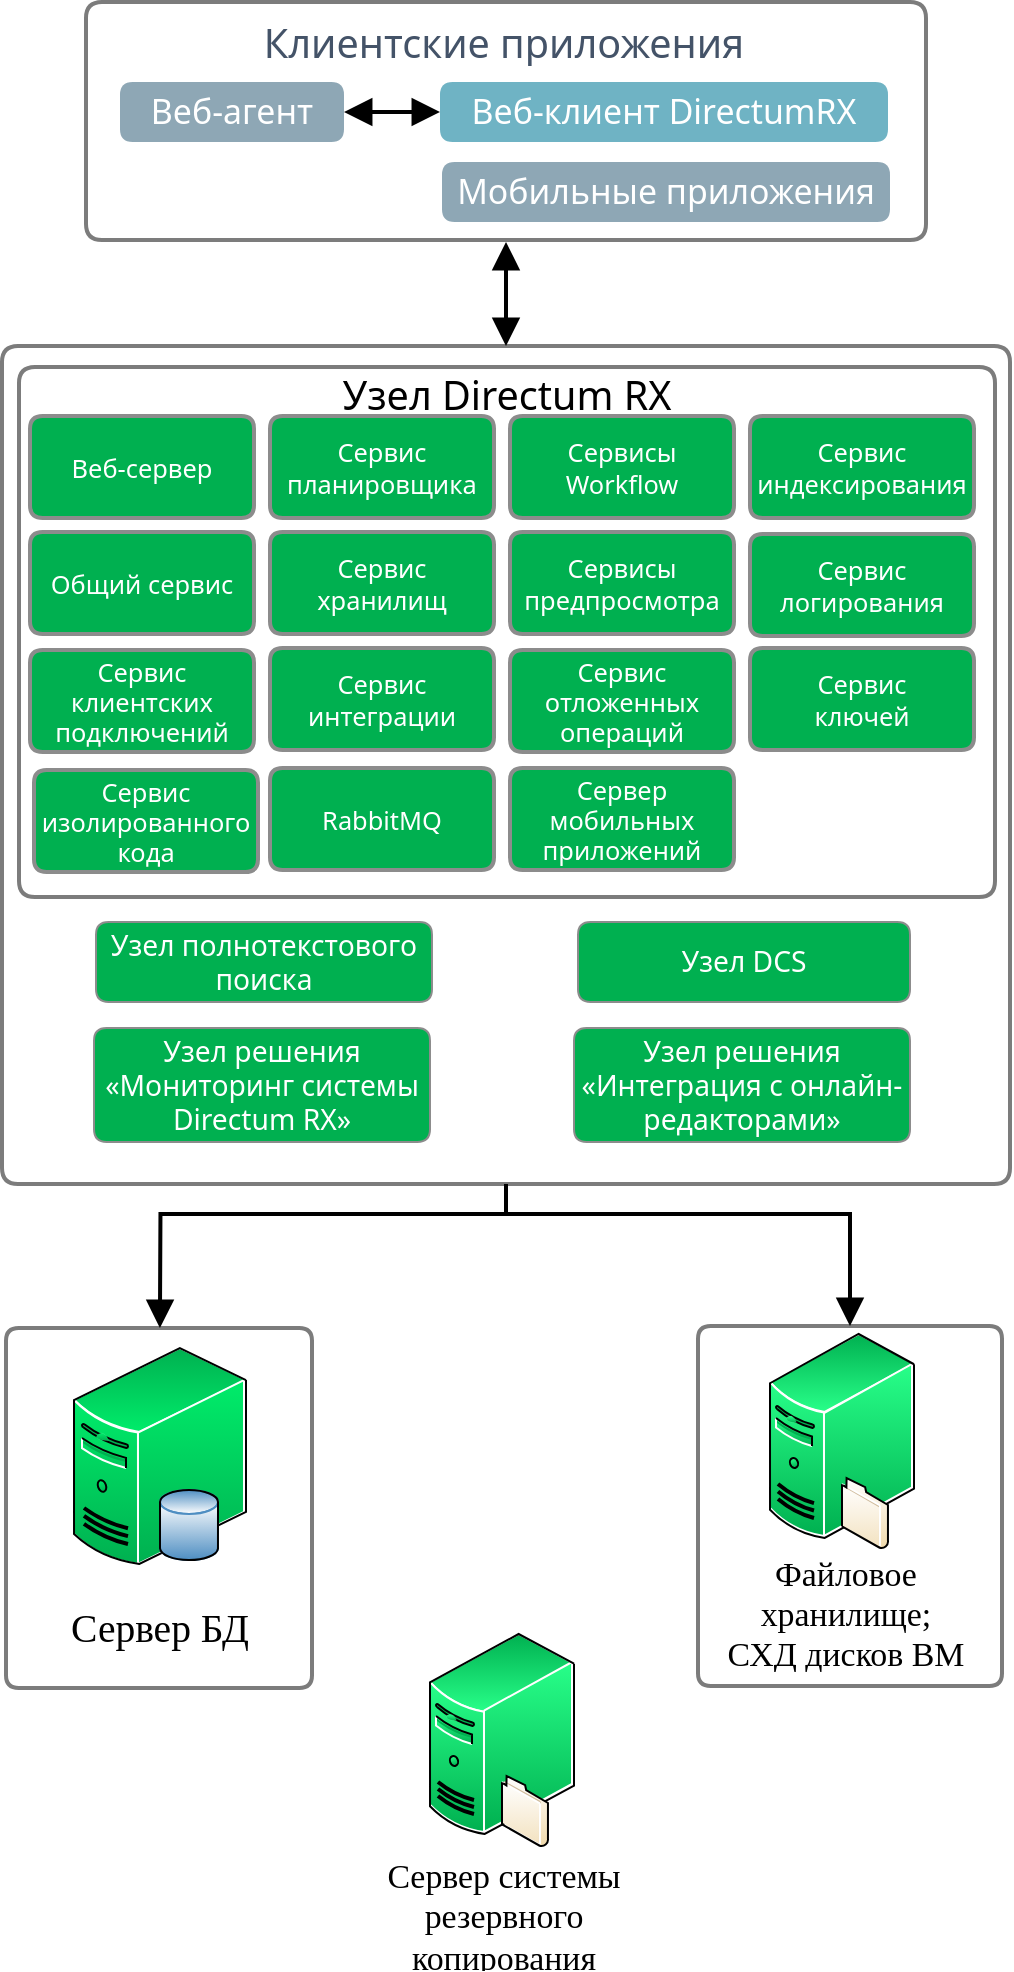 <mxfile version="24.7.17">
  <diagram name="MSSQL" id="MSSQL">
    <mxGraphModel dx="1420" dy="822" grid="1" gridSize="10" guides="1" tooltips="1" connect="1" arrows="1" fold="1" page="1" pageScale="1" pageWidth="827" pageHeight="1169" math="0" shadow="0">
      <root>
        <mxCell id="0" />
        <mxCell id="1" parent="0" />
        <UserObject label="" tags="Блок-схема Соединительная_линия symbols Блок-схема Соединительная_линия symbols Соединительная_линия Блок-схема symbols Соединительная_линия Блок-схема symbols Блок-схема Соединительная_линия symbols Блок-схема Соединительная_линия symbols Блок-схема Соединительная_линия symbols Блок-схема Соединительная_линия symbols Блок-схема Соединительная_линия symbols Блок-схема Соединительная_линия symbols Блок-схема Соединительная_линия symbols Блок-схема Соединительная_линия symbols Соединительная_линия Блок-схема symbols" id="152">
          <mxCell parent="1" vertex="1" visible="0">
            <mxGeometry as="geometry" />
          </mxCell>
        </UserObject>
        <UserObject label="&lt;div style=&quot;font-size: 1px&quot;&gt;&lt;/div&gt;" tags="Соединительная_линия" id="jFvA00Qfh9A1MRestpjb-152">
          <mxCell style="verticalAlign=middle;align=center;overflow=width;vsdxID=3;fillColor=#ffffff;gradientColor=none;shape=stencil(nZFLDsIwDERP4y0KyQKxLuUCnCAihliEpEpL+ZyetANS6YJFs7JnXmxpTKZqvW2YtGq7nC58F9d5MjvSWqLnLF2pyNRkqlPKfM7pFh36xhZSq1Fhhz/rgdbK5uNBXgxts9r+PjAYck39sPwBVMF6foYp9HugQeIE/ZqL4D/oQnC2vhRjPAhOQkC6U38eZ5FwClO/AQ==);strokeColor=#7c7c7c;strokeWidth=2;points=[[1,0.5,0],[0.5,0.5,0],[0.5,0,0]];labelBackgroundColor=#FFFFFF;rounded=1;html=1;whiteSpace=wrap;" vertex="1" parent="1">
            <mxGeometry x="78" y="37" width="420" height="119" as="geometry" />
          </mxCell>
        </UserObject>
        <UserObject label="&lt;div style=&quot;font-size: 1px&quot;&gt;&lt;font style=&quot;font-size:16.93px;font-family:Segoe UI;color:#FFFFFF;direction:ltr;letter-spacing:0px;line-height:120%;opacity:1&quot;&gt;Веб-агент&lt;br/&gt;&lt;/font&gt;&lt;/div&gt;" tags="Соединительная_линия" id="jFvA00Qfh9A1MRestpjb-153">
          <mxCell style="verticalAlign=middle;align=center;overflow=width;vsdxID=4;fillColor=#8ea7b5;gradientColor=none;shape=stencil(nZBLDsIwEENPM1sUMoILlHIBThCRQEaEpErD9/SkNUhVFyy6G9vPGsnETe9N50irvuR0cQ+xxRPvSGuJ3mUp9SJuiZtTyu6c0y1a6M5UUqvRcRad9UBrZfLxIG8Hb7viDWz0ruk+/HsiVYhe376C3gMNEifoL1wE/0EXgrP39RgXwVYSAgad5vMFq4X1uf0A);strokeColor=none;strokeWidth=3;points=[[0.5,1,0],[0.5,0,0],[1,0.5,0]];labelBackgroundColor=none;rounded=1;html=1;whiteSpace=wrap;" vertex="1" parent="1">
            <mxGeometry x="95" y="77" width="112" height="30" as="geometry" />
          </mxCell>
        </UserObject>
        <UserObject label="&lt;div style=&quot;font-size: 1px&quot;&gt;&lt;font style=&quot;font-size:19.76px;font-family:Segoe UI;color:#445368;direction:ltr;letter-spacing:0px;line-height:120%;opacity:1&quot;&gt;Клиентские приложения&lt;br/&gt;&lt;/font&gt;&lt;/div&gt;" tags="Соединительная_линия" id="jFvA00Qfh9A1MRestpjb-154">
          <mxCell style="verticalAlign=middle;align=center;overflow=width;vsdxID=6;fillColor=none;gradientColor=none;shape=stencil(nZBLDoAgDERP0z3SIyjew0SURgSD+Lu9kMZoXLhwN9O+tukAlrNpJg1SzDH4QW/URgNYgZTkjA4UkwJUgGXng+6DX1zLfmoymdXo17xh5zmRJ6Q42BWCfc2oJfdAr+Yv+AP9Cb7OJ3H/2JG1HNGz/84klThPVCc=);strokeColor=none;points=[[1,0.5,0],[0.5,0.5,0],[0.5,0,0]];labelBackgroundColor=none;rounded=0;html=1;whiteSpace=wrap;" vertex="1" parent="1">
            <mxGeometry x="161" y="37" width="252" height="40" as="geometry" />
          </mxCell>
        </UserObject>
        <UserObject label="&lt;div style=&quot;font-size: 1px&quot;&gt;&lt;font style=&quot;font-size:16.93px;font-family:Segoe UI;color:#FFFFFF;direction:ltr;letter-spacing:0px;line-height:120%;opacity:1&quot;&gt;Веб&lt;/font&gt;&lt;font style=&quot;font-size:16.93px;font-family:Segoe UI;color:#FFFFFF;direction:ltr;letter-spacing:0px;line-height:120%;opacity:1&quot;&gt;-клиент DirectumRX&lt;br/&gt;&lt;/font&gt;&lt;/div&gt;" tags="Соединительная_линия" id="jFvA00Qfh9A1MRestpjb-155">
          <mxCell style="verticalAlign=middle;align=center;overflow=width;vsdxID=7;fillColor=#6fb3c4;gradientColor=none;shape=stencil(nZBLDsIwEENPM1sUMoILlHIBThCRQEaEpErD9/SkNUhVFyy6G9vPGsnETe9N50irvuR0cQ+xxRPvSGuJ3mUp9SJuiZtTyu6c0y1a6M5UUqvRcRad9UBrZfLxIG8Hb7viDWz0ruk+/HsiVYhe376C3gMNEifoL1wE/0EXgrP39RgXwVYSAgad5vMFq4X1uf0A);strokeColor=none;strokeWidth=3;points=[[0.5,1,0],[0.5,0,0],[1,0.5,0]];labelBackgroundColor=none;rounded=1;html=1;whiteSpace=wrap;" vertex="1" parent="1">
            <mxGeometry x="255" y="77" width="224" height="30" as="geometry" />
          </mxCell>
        </UserObject>
        <UserObject label="" tags="Фон" id="jFvA00Qfh9A1MRestpjb-157">
          <mxCell style="vsdxID=9;fillColor=none;gradientColor=none;points=[];labelBackgroundColor=none;rounded=0;strokeColor=none;html=1;whiteSpace=wrap;" vertex="1" parent="1">
            <mxGeometry x="206" y="853" width="162" height="168" as="geometry" />
          </mxCell>
        </UserObject>
        <mxCell id="jFvA00Qfh9A1MRestpjb-158" value="&lt;div style=&quot;font-size: 1px&quot;&gt;&lt;font style=&quot;font-size:16.93px;font-family:Ubuntu Light;color:#000000;direction:ltr;letter-spacing:0px;line-height:120%;opacity:1&quot;&gt;Сервер системы резервного копирования&lt;br/&gt;&lt;/font&gt;&lt;/div&gt;" style="verticalAlign=middle;align=center;overflow=width;vsdxID=10;fillColor=#ffffff;gradientColor=none;fillOpacity=0;shape=stencil(nZBLDoAgDERP0z3SIyjew0SURgSD+Lu9kMZoXLhwN9O+tukAlrNpJg1SzDH4QW/URgNYgZTkjA4UkwJUgGXng+6DX1zLfmoymdXo17xh5zmRJ6Q42BWCfc2oJfdAr+Yv+AP9Cb7OJ3H/2JG1HNGz/84klThPVCc=);strokeColor=none;points=[];labelBackgroundColor=none;rounded=0;html=1;whiteSpace=wrap;" vertex="1" parent="jFvA00Qfh9A1MRestpjb-157">
          <mxGeometry y="111" width="162" height="57" as="geometry" />
        </mxCell>
        <mxCell id="jFvA00Qfh9A1MRestpjb-159" style="vsdxID=11;fillColor=none;gradientColor=none;points=[[0.5,0.54,0]];labelBackgroundColor=none;rounded=0;strokeColor=none;html=1;whiteSpace=wrap;" vertex="1" parent="jFvA00Qfh9A1MRestpjb-157">
          <mxGeometry x="44" width="72" height="100" as="geometry" />
        </mxCell>
        <mxCell id="jFvA00Qfh9A1MRestpjb-160" style="vsdxID=12;fillColor=#FF00FF;gradientColor=none;fillOpacity=0;strokeOpacity=0;shape=stencil(vZTbUoMwEIafhkt2ciKH61rfI2NDmxGhE6jFtzcYwAY01Bn1Lux+/252l01Gd+1Jn01GUNu55tlc7aE7ZfQhI8TWJ+Ns508Z3Wd0VzbOHF1zqQ/h+6wHcji9NK9DhD7ohADMBxVBb8GiFCj8YXkMgsrWsYBEvERA1Q94H1+KW351oQ1euyfvdSPPgMvAu1FAw+folxTIIiCfJX2ue9vmrul0Z5s6+FHwVdodTe6T5WWlj5GrvRpzXpm/LH+dXijgPCFAUMS8hASOEYppDEzcj2MKKoFzDAWLBIlS48iEgGAJGNDiN8KAi+/HzBmIIp4zw3OMEaJiqmaeNQOC/2vWhS8qTi8VCJLcja3li5cDi2UGikGyRNvEomcEGNvoGeXTwv1JzxYXLECtxjpN+o6qf+uKUdP94fO9LG1Vhef21r98X70pvM10/w4=);points=[[0.5,0.54,0]];labelBackgroundColor=none;rounded=0;html=1;whiteSpace=wrap;" vertex="1" parent="jFvA00Qfh9A1MRestpjb-159">
          <mxGeometry y="-1" width="72" height="106" as="geometry" />
        </mxCell>
        <mxCell id="jFvA00Qfh9A1MRestpjb-161" style="vsdxID=13;fillColor=#28ff89;gradientColor=#00b050;gradientDirection=north;shape=stencil(fVHbEoIgEP0aHmFQvD6X/QeTqEwEzkJpfx9ETtrtbffc2GUR29mBjwKl1DowJzHJ1g2I7VGaSj0IkM5XiDWI7ToDogdz0W3sRx6UoTqba0iYo4+VpM6DK6W3iCSUPvpDlCupV/KFXMTeXlW/5UVC8mxj+JO9TfbWolyLORw9C0tyQaokGmAZPMlIWUdstV35dTs6Yz5Li8E47qTRmxEUh15g/yDuFO83lJ2EGD/g54i+eP1zJ5WKZ1rz73fxULwpa+4=);strokeColor=#ffffff;points=[[0.5,0.54,0]];labelBackgroundColor=none;rounded=0;html=1;whiteSpace=wrap;" vertex="1" parent="jFvA00Qfh9A1MRestpjb-159">
          <mxGeometry width="72" height="39" as="geometry" />
        </mxCell>
        <mxCell id="jFvA00Qfh9A1MRestpjb-162" style="vsdxID=14;fillColor=#28ff89;gradientColor=#00b050;shape=stencil(rVJBEoMgDHwNRxkEHfFs7T+YisqUihNptb8vFDtVO3rqLcnuJiwJYsXQil4iSgYL5ipHVdkWsROiVHWtBGVdhFiJWFEbkA2Ye1eFvBee6aObefgOU9DFhHgNJc85zzFP35VzoAu4OBQ+9CzBMQ8KmCUpxykLpZm1bjlnUyQmNURgrLDKdCtMC2hk5EZFtRbNChpGKftFOV4+TqtO7o3lMc6SIycEp1snGWZ05eTne8h/3ZB9N3mO8+R4Ny747rVWWoezWOLbO3ClcEOsfAE=);strokeColor=#ffffff;points=[[0.5,0.54,0]];labelBackgroundColor=none;rounded=0;html=1;whiteSpace=wrap;" vertex="1" parent="jFvA00Qfh9A1MRestpjb-159">
          <mxGeometry y="24" width="27" height="75" as="geometry" />
        </mxCell>
        <mxCell id="jFvA00Qfh9A1MRestpjb-163" style="vsdxID=15;fillColor=#28ff89;gradientColor=#00b050;shape=stencil(UzV2Ls5ILEhVNTIoLinKz04tz0wpyVA1dlE1MsrMy0gtyiwBslSNXVWNndPyi1LTi/JL81Ig/IJEkEoQKze/DGRCBUSfAUiHkUElhGdkoWdqBhZxgyjOyczDqdjQwAC3UpgkTLG5oZ65EfHK8ZhMwMVABsKvaZk5OZCgQpZHDxugECRcjV0B);strokeColor=#ffffff;points=[[0.5,0.54,0]];labelBackgroundColor=none;rounded=0;html=1;whiteSpace=wrap;" vertex="1" parent="jFvA00Qfh9A1MRestpjb-159">
          <mxGeometry x="27" y="14" width="44" height="85" as="geometry" />
        </mxCell>
        <mxCell id="jFvA00Qfh9A1MRestpjb-164" value="&lt;div style=&quot;font-size: 1px&quot;&gt;&lt;/div&gt;" style="verticalAlign=middle;align=center;overflow=width;vsdxID=16;fillColor=#00b050;gradientColor=none;shape=stencil(jZLdEoIgEIWfhksZBPzp2uw9mERlMnFWSnv7MHQSraa73bPfgV0WxLK+Fp1ElPQG9EUOqjA1YkdEqWprCcrYCLEcsazUICvQt7ZweScmcoqu+j6dMDpfSMjkoeQx5xyn7KWcHN6odoXHIY64ZyDfYf9kynHIf8CYUI9P4w0v4GyrsHRiG3U8zAbOcJQ4aWZYgg+JP94y7hiIUfUBaCOM0q3XcCOgkoG9LigbUXmlfpCy28kfB9q+bBLhNP4f3y3CBu8luv2va9uFW8l9FpY/AQ==);points=[[0.5,0.54,0]];labelBackgroundColor=none;rounded=0;html=1;whiteSpace=wrap;" vertex="1" parent="jFvA00Qfh9A1MRestpjb-159">
          <mxGeometry width="72" height="100" as="geometry" />
        </mxCell>
        <mxCell id="jFvA00Qfh9A1MRestpjb-165" style="vsdxID=17;rotation=340;fillColor=#28ff89;gradientColor=#00b050;shape=stencil(vVHLDsIgEPwajiQI6RfU+h8bu22JCGRB2/69kG1iazx58DazM/vIjjBtmiCi0CplCjecbZ8nYc5Ca+snJJsLEqYTph0C4Ujh4XvmEaqzont41gkL96naodXKrGF6YSfQtUi0OXXDVlqPfJNP6usotUhYbJIUMmQb/GGrAxpRljVycDBuc1hKM2LclX8/7H9nFfB+82Cd45T2+mcspcSRmu4F);strokeColor=#000000;points=[[0.5,0.54,0]];labelBackgroundColor=none;rounded=0;html=1;whiteSpace=wrap;" vertex="1" parent="jFvA00Qfh9A1MRestpjb-159">
          <mxGeometry x="10" y="61" width="4" height="5" as="geometry" />
        </mxCell>
        <mxCell id="jFvA00Qfh9A1MRestpjb-166" style="vsdxID=18;fillColor=#28ff89;gradientColor=#00b050;gradientDirection=north;shape=stencil(xZLdDoIwDIWfZpcsowMc1wrvseiARWWkzL+3d6So+BO8Mt61PafdvuQwuewb3RkGovfotuZkN75hcsUAbNsYtD5UTBZMLiuHpkZ3aDfUd3pwDtXeHYcLZ9oTwwaIy7QryahxHRQcjaByLhS58XKbKZ7kNBttsXi+mGY8htER6bPtI3Ree+ta0pXkaUb6TmNtovBqVO10/fS9/mRM9zYuvwNBzPNkHip+Z0phlmmhuMj+x5RIrtQXJvgAlcxC3ftfIYXiEULK71R7DWwYUdhlcQU=);strokeColor=#000000;strokeWidth=2;points=[[0.5,0.54,0]];labelBackgroundColor=none;rounded=0;html=1;whiteSpace=wrap;" vertex="1" parent="jFvA00Qfh9A1MRestpjb-159">
          <mxGeometry x="4" y="74" width="18" height="16" as="geometry" />
        </mxCell>
        <mxCell id="jFvA00Qfh9A1MRestpjb-167" style="vsdxID=19;fillColor=none;gradientColor=none;points=[[0.5,0.54,0]];labelBackgroundColor=none;rounded=0;strokeColor=none;html=1;whiteSpace=wrap;" vertex="1" parent="jFvA00Qfh9A1MRestpjb-159">
          <mxGeometry x="3" y="35" width="19" height="21" as="geometry" />
        </mxCell>
        <mxCell id="jFvA00Qfh9A1MRestpjb-168" style="vsdxID=20;fillColor=#00b050;gradientColor=none;shape=stencil(vZPdcoMgEIWfhkt3gEXQ6zR5D6ZBZWLFQfLTty8W+kPatDdt7tZzzsLHjktwswx6NoTTJXh3MGe7DwPBB8K5nQbjbYgVwS3BTee86b07Tvv0Pes1uVZP7rSecEl9CMjWJk6fk8AECHxVdimv/WN0fc5zFFAnn/rcgi0H0SYtx1oJvCnPpTQnKn2xS+Vd0MG6KbnZG7XvTRVvrLpR94W1nI2Zv8jfMgpQsiRU0Kpf+Jr4bnEvwngdsKshNgwUFpA1MFXOEFD+KSK7jYhAm5Iw4siCjwLlBV8Nqr7XCOX7tN74GANeAv7wc/8LYSw+9qyz45jW9LN/vZdRSjuN2xc=);strokeColor=#000000;points=[[0.5,0.54,0]];labelBackgroundColor=none;rounded=0;html=1;whiteSpace=wrap;" vertex="1" parent="jFvA00Qfh9A1MRestpjb-167">
          <mxGeometry width="19" height="11" as="geometry" />
        </mxCell>
        <mxCell id="jFvA00Qfh9A1MRestpjb-169" style="vsdxID=21;fillColor=#28ff89;gradientColor=#00b050;shape=stencil(pVFLDoIwED1NlzTTlmBZ+7lHIwUakZKhCt7e4mAUxZW7mffpvOYxte1r01kmoQ/oT3ZwRaiZ2jEpXVtbdCFOTO2Z2pYebYX+0ha0d2ZSTtPZX6cXRvIJgMkj4UZ7rjmIB3IgucFjZPEpl4JrRQ6cLUJonueEzTLJ083iWQkc9CxJzOj6BH0wwfmWeJ1zugqNwcom8WpSNqYido7YD9Z2X/BqTg1cZMuYWcqFXKT8/ff1kPBfwji8Wihd01CJ7/xnaxGixtX+Dg==);strokeColor=#FFFFFF;strokeWidth=0;points=[[0.5,0.54,0]];labelBackgroundColor=none;rounded=0;html=1;whiteSpace=wrap;" vertex="1" parent="jFvA00Qfh9A1MRestpjb-167">
          <mxGeometry x="5" y="5" width="5" height="3" as="geometry" />
        </mxCell>
        <mxCell id="jFvA00Qfh9A1MRestpjb-170" style="vsdxID=22;fillColor=#28ff89;gradientColor=#00b050;shape=stencil(rVJLEoIwDD1Nl3RK4lBc+7lHRwt0rJQJVfD2lqkfQHTlLp/3krwkDDdtpRrNQLSe3El35ugrhlsGYOpKk/HBYrhjuCkc6ZLcpT5Gv1EDcrDO7jpU6CNPDAwQt7G3j0Br6q9ARC5xDFZ0CFl6gEGmHFaRQU8KZDyPoQcqFdOiL79PVG/ahJxX3rh6MoBVVOoktEsKq8pJqu20bj7Ci2rmrbOMg/yhJxcc1jM9KLmc6Fna5b+0pOPhgvG+Z2Gsje8wzs/vH0Lxd3B3Bw==);strokeColor=none;strokeWidth=0;points=[[0.5,0.54,0]];labelBackgroundColor=none;rounded=0;html=1;whiteSpace=wrap;" vertex="1" parent="jFvA00Qfh9A1MRestpjb-167">
          <mxGeometry y="6" width="18" height="14" as="geometry" />
        </mxCell>
        <mxCell id="jFvA00Qfh9A1MRestpjb-171" style="vsdxID=23;fillColor=#00b050;gradientColor=none;shape=stencil(rVLLEoIwDPyaHun0gRbOiP/R0QIdK2XSqvj3Fouj1UEv3pLNbpKdBPHKdXJQiBHnwR7URe99h/gGMab7ToH2IUK8RrxqLKgW7Knfx3yQE3OKjvY8dRijjkwKRq4xoxSz8o5sI1nCLlRhJrN8hVciKmCW8HKNSRGxmUbJW9dHPmZy1C4D66XXtk82MBJalYV5WWNkm5TcRanhA543NLpXy6OLAgv6xZCgOOepoZwLLMrEUNrzv2bospkftwnB86qNNiY+xWv9/QsCFD+I1zc=);strokeColor=none;points=[[0.5,0.54,0]];labelBackgroundColor=none;rounded=0;html=1;whiteSpace=wrap;" vertex="1" parent="jFvA00Qfh9A1MRestpjb-167">
          <mxGeometry y="7" width="18" height="10" as="geometry" />
        </mxCell>
        <mxCell id="jFvA00Qfh9A1MRestpjb-172" style="vsdxID=24;fillColor=none;gradientColor=none;shape=stencil(dVDRDoIwDPyaPY6M1ojviP+xyBiLuJFuCv69W4YKGt/uendtcwxr38tRMRA+kLuoybShZ3hkAMb2ikyIiGHDsO4cKU3uZtvMR5mcCV3dPW2Yc06kBIjHmp2ycTD2rxGxqHBtlnSOKi1mqMoCdjlBrwjsi0MeLa5SbJe++czlbDwnF2Qwzm4eGCRpxeM53g1SbyQ/KTX+jJcHI/h0kOtba999xVHuGpsn);strokeColor=#FFFFFF;points=[[0.5,0.54,0]];labelBackgroundColor=none;rounded=0;html=1;whiteSpace=wrap;" vertex="1" parent="jFvA00Qfh9A1MRestpjb-167">
          <mxGeometry y="6" width="18" height="14" as="geometry" />
        </mxCell>
        <mxCell id="jFvA00Qfh9A1MRestpjb-173" style="vsdxID=25;fillColor=#28ff89;gradientColor=#00b050;shape=stencil(fVDLDsIgEPwajjR0N2n1XPU/iKUtsUKzoK1/L4QawYO3mZ0HZBh2bpKLYiCcJ3tTq+79xPDEALSZFGkfEMMzw26wpEayD9MnvsjojOhun7FhS7laiJgB8Sr5JZlnbf6Ym6aCNrdLugaVdjscRAXHlKA9gthWKfIpLSt3tnG5acfJeum1NYU2SxoVD0/xYZZjIblVqSU71/nnAviukAbMtd/Fwimtjec3);strokeColor=#000000;points=[[0.5,0.54,0]];labelBackgroundColor=none;rounded=0;html=1;whiteSpace=wrap;" vertex="1" parent="jFvA00Qfh9A1MRestpjb-167">
          <mxGeometry y="6" width="18" height="14" as="geometry" />
        </mxCell>
        <mxCell id="jFvA00Qfh9A1MRestpjb-174" style="vsdxID=26;fillColor=none;gradientColor=none;points=[[0.5,0.54,0]];labelBackgroundColor=none;rounded=0;strokeColor=none;html=1;whiteSpace=wrap;" vertex="1" parent="jFvA00Qfh9A1MRestpjb-159">
          <mxGeometry x="36" y="71" width="25" height="35" as="geometry" />
        </mxCell>
        <mxCell id="jFvA00Qfh9A1MRestpjb-175" value="&lt;div style=&quot;font-size: 1px&quot;&gt;&lt;/div&gt;" style="verticalAlign=middle;align=center;overflow=width;vsdxID=27;fillColor=#FFFFFF;gradientColor=#f0daac;shape=stencil(tVPNcsIgEH4ajtlZIFQ4W/sejJKEKQ0ZQmv69pJiVNSmp96W/X7Y5FsI346dHgxhOMbg383RHmJH+CthzPadCTamivAd4dvGB9MG/9kf8nnQM3OuPvzX7DBlnaQgZxHD79yoEdTLT+ct853t1/hKQUHXYZ/AcKbTGlBkflgEgHXuTBcHRQtPqZYZcKr0ZMcq+Kij9X3GMWNOh9ZU6cKqcbotoPFozPDQfvpFj9dzCUL8LhAMRMFnCJSu8BNcCihfFaSBVMFfmx428t77/H+fB6KAyjIQyoDzIhEsHRHqJbF/T+PvfUzFdZkb69wtcr/2qZWfDN+dAA==);strokeColor=#000000;points=[[0.5,0.54,0]];labelBackgroundColor=none;rounded=0;html=1;whiteSpace=wrap;" vertex="1" parent="jFvA00Qfh9A1MRestpjb-174">
          <mxGeometry width="23" height="35" as="geometry" />
        </mxCell>
        <mxCell id="jFvA00Qfh9A1MRestpjb-176" value="&lt;div style=&quot;font-size: 1px&quot;&gt;&lt;/div&gt;" style="verticalAlign=middle;align=center;overflow=width;vsdxID=28;fillColor=#FFFFFF;gradientColor=#f3e2c0;shape=stencil(hZDdDsIgDIWfprekUlnkes73WDImRISFMX/eXpAsbibTu3Pa7zRtgepRt4MCjmMM/qLuposa6AicG6dVMDEpoAao7n1Q5+An1xU/tJnM6upvecKj5DAnOD6LqwQT/F05Fdgat4ClZAexCuwQt/G5OcO0Zyi3cWRYrfgfo/+sncTn4N5Yu+x8vyaVylupeQE=);strokeColor=#000000;points=[[0.5,0.54,0]];labelBackgroundColor=none;rounded=0;html=1;whiteSpace=wrap;" vertex="1" parent="jFvA00Qfh9A1MRestpjb-174">
          <mxGeometry y="3" width="19" height="31" as="geometry" />
        </mxCell>
        <mxCell id="jFvA00Qfh9A1MRestpjb-177" style="vsdxID=29;fillColor=#00b050;gradientColor=none;shape=stencil(hZCxDoMwDES/xity4w7NTOl/IBGaCEhQSEv79yRyEUkXtrP97qQzUL3odlYgcAneDWo1XdBAdxDCWK28CVEBNUB177x6eveyHc9zm8ikJvdOCR/2YXII/ObTg8HR2Ay8YIkSVShzvMw9xct0KavbtTDsAT88iqMCt89v/3Xjil9FzQY=);strokeColor=#d0bc9d;points=[[0.5,0.54,0]];labelBackgroundColor=none;rounded=0;html=1;whiteSpace=wrap;" vertex="1" parent="jFvA00Qfh9A1MRestpjb-174">
          <mxGeometry x="1" y="3" width="18" height="30" as="geometry" />
        </mxCell>
        <mxCell id="jFvA00Qfh9A1MRestpjb-178" style="vsdxID=30;fillColor=#00b050;gradientColor=none;shape=stencil(hZDNDoMgEISfZq8G2Zro2Z/3MJEWooJBqu3bC1lNoRdvs7vfTDILWK+yXwRwtjprRrGrwUnABjhXWgqrnFeALWD9NFa8rHnrgealD2RQs9lCwod8LDg4+8ZTR+CkdATmLEXxkWFMp7F3dJpdVVlZJPzlP3EvfgWoe3z7L+tX9ChsDw==);strokeColor=#FFFFFF;points=[[0.5,0.54,0]];labelBackgroundColor=none;rounded=0;html=1;whiteSpace=wrap;" vertex="1" parent="jFvA00Qfh9A1MRestpjb-174">
          <mxGeometry y="3" width="19" height="31" as="geometry" />
        </mxCell>
        <mxCell id="jFvA00Qfh9A1MRestpjb-179" value="&lt;div style=&quot;font-size: 1px&quot;&gt;&lt;/div&gt;" style="verticalAlign=middle;align=center;overflow=width;vsdxID=31;fillColor=#00b050;gradientColor=none;shape=stencil(vZNNcsMgDIVPw9IaQOCYdZreg0mIzdQ1Hkwa5/bFJT8maZxddkL6nhCjB8H10OjeEE6H4N2XOdpdaAh+EM5t1xhvQ4wIbgiu986b2rtDt0vnXk/kFH27n6nDmHR0UnB6SqdSAV39ZT4T3NpuBlcMqoxXCso5rv02Fv0ZZwKoTLy/CIBiyozXDoplPauYKc9MoUc7FN4FHazrsolb7WtTxAuLfavrrDQcjekf0v++6PF6rEDK5wLJQYpMwCkwtiCggBnPEJhYmAiUyvil6UGq+974fB94HeWyDqZAqGwfuR8YBSHetYsXVozBzcTJ//PaveFjKn0W3PwC);points=[[0.5,0.54,0]];labelBackgroundColor=none;rounded=0;html=1;whiteSpace=wrap;" vertex="1" parent="jFvA00Qfh9A1MRestpjb-174">
          <mxGeometry width="23" height="35" as="geometry" />
        </mxCell>
        <UserObject label="" tags="Фон" id="jFvA00Qfh9A1MRestpjb-180">
          <mxCell style="vsdxID=32;fillColor=none;gradientColor=none;points=[];labelBackgroundColor=none;rounded=0;strokeColor=none;html=1;whiteSpace=wrap;" vertex="1" parent="1">
            <mxGeometry x="384" y="699" width="152" height="180" as="geometry" />
          </mxCell>
        </UserObject>
        <mxCell id="jFvA00Qfh9A1MRestpjb-181" value="&lt;div style=&quot;font-size: 1px&quot;&gt;&lt;font style=&quot;font-size:16.93px;font-family:Ubuntu Light;color:#000000;direction:ltr;letter-spacing:0px;line-height:120%;opacity:1&quot;&gt;&lt;br/&gt;&lt;br/&gt;&lt;/font&gt;&lt;/div&gt;" style="verticalAlign=middle;align=center;overflow=width;vsdxID=34;fillColor=none;gradientColor=none;shape=stencil(nZBLDsIwEENPM1sUMoILlHIBThCRQEaEpErD9/SkNUhVFyy6G9vPGsnETe9N50irvuR0cQ+xxRPvSGuJ3mUp9SJuiZtTyu6c0y1a6M5UUqvRcRad9UBrZfLxIG8Hb7viDWz0ruk+/HsiVYhe376C3gMNEifoL1wE/0EXgrP39RgXwVYSAgad5vMFq4X1uf0A);strokeColor=#7c7c7c;strokeWidth=2;points=[[1,0.5,0],[0.5,0.5,0],[0.5,0,0],[0,0.26,0],[0,0.34,0]];labelBackgroundColor=none;rounded=1;html=1;whiteSpace=wrap;" vertex="1" parent="jFvA00Qfh9A1MRestpjb-180">
          <mxGeometry width="152" height="180" as="geometry" />
        </mxCell>
        <mxCell id="jFvA00Qfh9A1MRestpjb-182" value="&lt;div style=&quot;font-size: 1px&quot;&gt;&lt;font style=&quot;font-size:16.93px;font-family:Ubuntu Light;color:#000000;direction:ltr;letter-spacing:0px;line-height:120%;opacity:1&quot;&gt;Файловое хранилище;&lt;/font&gt;&lt;font style=&quot;font-size:16.93px;font-family:Ubuntu Light;color:#000000;direction:ltr;letter-spacing:0px;line-height:120%;opacity:1&quot;&gt;&lt;br/&gt;&lt;/font&gt;&lt;font style=&quot;font-size:16.93px;font-family:Ubuntu Light;color:#000000;direction:ltr;letter-spacing:0px;line-height:120%;opacity:1&quot;&gt;СХД дисков ВМ&lt;br/&gt;&lt;/font&gt;&lt;/div&gt;" style="verticalAlign=middle;align=center;overflow=width;vsdxID=35;fillColor=#ffffff;gradientColor=none;fillOpacity=0;shape=stencil(nZBLDoAgDERP0z3SIyjew0SURgSD+Lu9kMZoXLhwN9O+tukAlrNpJg1SzDH4QW/URgNYgZTkjA4UkwJUgGXng+6DX1zLfmoymdXo17xh5zmRJ6Q42BWCfc2oJfdAr+Yv+AP9Cb7OJ3H/2JG1HNGz/84klThPVCc=);strokeColor=none;points=[];labelBackgroundColor=none;rounded=0;html=1;whiteSpace=wrap;" vertex="1" parent="jFvA00Qfh9A1MRestpjb-180">
          <mxGeometry x="4" y="114" width="140" height="58" as="geometry" />
        </mxCell>
        <mxCell id="jFvA00Qfh9A1MRestpjb-183" style="vsdxID=36;fillColor=none;gradientColor=none;points=[[0.5,0.54,0]];labelBackgroundColor=none;rounded=0;strokeColor=none;html=1;whiteSpace=wrap;" vertex="1" parent="jFvA00Qfh9A1MRestpjb-180">
          <mxGeometry x="36" y="4" width="72" height="102" as="geometry" />
        </mxCell>
        <mxCell id="jFvA00Qfh9A1MRestpjb-184" style="vsdxID=37;fillColor=#FF00FF;gradientColor=none;fillOpacity=0;strokeOpacity=0;shape=stencil(vZTbUoMwEIafhkt2ciKH61rfI2NDmxGhE6jFtzcYwAY01Bn1Lux+/252l01Gd+1Jn01GUNu55tlc7aE7ZfQhI8TWJ+Ns508Z3Wd0VzbOHF1zqQ/h+6wHcji9NK9DhD7ohADMBxVBb8GiFCj8YXkMgsrWsYBEvERA1Q94H1+KW351oQ1euyfvdSPPgMvAu1FAw+folxTIIiCfJX2ue9vmrul0Z5s6+FHwVdodTe6T5WWlj5GrvRpzXpm/LH+dXijgPCFAUMS8hASOEYppDEzcj2MKKoFzDAWLBIlS48iEgGAJGNDiN8KAi+/HzBmIIp4zw3OMEaJiqmaeNQOC/2vWhS8qTi8VCJLcja3li5cDi2UGikGyRNvEomcEGNvoGeXTwv1JzxYXLECtxjpN+o6qf+uKUdP94fO9LG1Vhef21r98X70pvM10/w4=);points=[[0.5,0.54,0]];labelBackgroundColor=none;rounded=0;html=1;whiteSpace=wrap;" vertex="1" parent="jFvA00Qfh9A1MRestpjb-183">
          <mxGeometry y="-1" width="72" height="108" as="geometry" />
        </mxCell>
        <mxCell id="jFvA00Qfh9A1MRestpjb-185" style="vsdxID=38;fillColor=#28ff89;gradientColor=#00b050;gradientDirection=north;shape=stencil(fVHbEoIgEP0aHmFQvD6X/QeTqEwEzkJpfx9ETtrtbffc2GUR29mBjwKl1DowJzHJ1g2I7VGaSj0IkM5XiDWI7ToDogdz0W3sRx6UoTqba0iYo4+VpM6DK6W3iCSUPvpDlCupV/KFXMTeXlW/5UVC8mxj+JO9TfbWolyLORw9C0tyQaokGmAZPMlIWUdstV35dTs6Yz5Li8E47qTRmxEUh15g/yDuFO83lJ2EGD/g54i+eP1zJ5WKZ1rz73fxULwpa+4=);strokeColor=#ffffff;points=[[0.5,0.54,0]];labelBackgroundColor=none;rounded=0;html=1;whiteSpace=wrap;" vertex="1" parent="jFvA00Qfh9A1MRestpjb-183">
          <mxGeometry width="72" height="39" as="geometry" />
        </mxCell>
        <mxCell id="jFvA00Qfh9A1MRestpjb-186" style="vsdxID=39;fillColor=#28ff89;gradientColor=#00b050;shape=stencil(rVJBEoMgDHwNRxkEHfFs7T+YisqUihNptb8vFDtVO3rqLcnuJiwJYsXQil4iSgYL5ipHVdkWsROiVHWtBGVdhFiJWFEbkA2Ye1eFvBee6aObefgOU9DFhHgNJc85zzFP35VzoAu4OBQ+9CzBMQ8KmCUpxykLpZm1bjlnUyQmNURgrLDKdCtMC2hk5EZFtRbNChpGKftFOV4+TqtO7o3lMc6SIycEp1snGWZ05eTne8h/3ZB9N3mO8+R4Ny747rVWWoezWOLbO3ClcEOsfAE=);strokeColor=#ffffff;points=[[0.5,0.54,0]];labelBackgroundColor=none;rounded=0;html=1;whiteSpace=wrap;" vertex="1" parent="jFvA00Qfh9A1MRestpjb-183">
          <mxGeometry y="24" width="27" height="77" as="geometry" />
        </mxCell>
        <mxCell id="jFvA00Qfh9A1MRestpjb-187" style="vsdxID=40;fillColor=#28ff89;gradientColor=#00b050;shape=stencil(UzV2Ls5ILEhVNTIoLinKz04tz0wpyVA1dlE1MsrMy0gtyiwBslSNXVWNndPyi1LTi/JL81Ig/IJEkEoQKze/DGRCBUSfAUiHkUElhGdkoWdqBhZxgyjOyczDqdjQwAC3UpgkTLG5oZ65EfHK8ZhMwMVABsKvaZk5OZCgQpZHDxugECRcjV0B);strokeColor=#ffffff;points=[[0.5,0.54,0]];labelBackgroundColor=none;rounded=0;html=1;whiteSpace=wrap;" vertex="1" parent="jFvA00Qfh9A1MRestpjb-183">
          <mxGeometry x="27" y="15" width="44" height="86" as="geometry" />
        </mxCell>
        <mxCell id="jFvA00Qfh9A1MRestpjb-188" value="&lt;div style=&quot;font-size: 1px&quot;&gt;&lt;/div&gt;" style="verticalAlign=middle;align=center;overflow=width;vsdxID=41;fillColor=#00b050;gradientColor=none;shape=stencil(jZLdEoIgEIWfhksZBPzp2uw9mERlMnFWSnv7MHQSraa73bPfgV0WxLK+Fp1ElPQG9EUOqjA1YkdEqWprCcrYCLEcsazUICvQt7ZweScmcoqu+j6dMDpfSMjkoeQx5xyn7KWcHN6odoXHIY64ZyDfYf9kynHIf8CYUI9P4w0v4GyrsHRiG3U8zAbOcJQ4aWZYgg+JP94y7hiIUfUBaCOM0q3XcCOgkoG9LigbUXmlfpCy28kfB9q+bBLhNP4f3y3CBu8luv2va9uFW8l9FpY/AQ==);points=[[0.5,0.54,0]];labelBackgroundColor=none;rounded=0;html=1;whiteSpace=wrap;" vertex="1" parent="jFvA00Qfh9A1MRestpjb-183">
          <mxGeometry width="72" height="102" as="geometry" />
        </mxCell>
        <mxCell id="jFvA00Qfh9A1MRestpjb-189" style="vsdxID=42;rotation=340;fillColor=#28ff89;gradientColor=#00b050;shape=stencil(vVHLDsIgEPwajiQI6RfU+h8bu22JCGRB2/69kG1iazx58DazM/vIjjBtmiCi0CplCjecbZ8nYc5Ca+snJJsLEqYTph0C4Ujh4XvmEaqzont41gkL96naodXKrGF6YSfQtUi0OXXDVlqPfJNP6usotUhYbJIUMmQb/GGrAxpRljVycDBuc1hKM2LclX8/7H9nFfB+82Cd45T2+mcspcSRmu4F);strokeColor=#000000;points=[[0.5,0.54,0]];labelBackgroundColor=none;rounded=0;html=1;whiteSpace=wrap;" vertex="1" parent="jFvA00Qfh9A1MRestpjb-183">
          <mxGeometry x="10" y="62" width="4" height="5" as="geometry" />
        </mxCell>
        <mxCell id="jFvA00Qfh9A1MRestpjb-190" style="vsdxID=43;fillColor=#28ff89;gradientColor=#00b050;gradientDirection=north;shape=stencil(xZLLDoIwEEW/pkuaMuVR16j/0UiBRqRkqIJ/b0kbxUdwZdzNnbkz7Uku4cXQyF4RYINFc1SjLm1D+JYA6K5RqK2rCN8RXlQGVY3m3JVe93J2ztXJXOYLk99j8waw61LtvVHiwU0wGGGTeisGLwigeex7wROz53NpRmMIjkhOeojQWGm16fxcJDQPV1uJtYrck1HVyvrpb8OoVP/W3n+ngZhuklUiyuADFF+FygVl2f+gEk6F+AKVfIBKV6Hu+ldIrnhE0Kd3OXuNq2v5qPPdDQ==);strokeColor=#000000;strokeWidth=2;points=[[0.5,0.54,0]];labelBackgroundColor=none;rounded=0;html=1;whiteSpace=wrap;" vertex="1" parent="jFvA00Qfh9A1MRestpjb-183">
          <mxGeometry x="4" y="75" width="18" height="17" as="geometry" />
        </mxCell>
        <mxCell id="jFvA00Qfh9A1MRestpjb-191" style="vsdxID=44;fillColor=none;gradientColor=none;points=[[0.5,0.54,0]];labelBackgroundColor=none;rounded=0;strokeColor=none;html=1;whiteSpace=wrap;" vertex="1" parent="jFvA00Qfh9A1MRestpjb-183">
          <mxGeometry x="3" y="36" width="19" height="21" as="geometry" />
        </mxCell>
        <mxCell id="jFvA00Qfh9A1MRestpjb-192" style="vsdxID=45;fillColor=#00b050;gradientColor=none;shape=stencil(vZPdcoMgEIWfhkt3gEXQ6zR5D6ZBZWLFQfLTty8W+kPatDdt7tZzzsLHjktwswx6NoTTJXh3MGe7DwPBB8K5nQbjbYgVwS3BTee86b07Tvv0Pes1uVZP7rSecEl9CMjWJk6fk8AECHxVdimv/WN0fc5zFFAnn/rcgi0H0SYtx1oJvCnPpTQnKn2xS+Vd0MG6KbnZG7XvTRVvrLpR94W1nI2Zv8jfMgpQsiRU0Kpf+Jr4bnEvwngdsKshNgwUFpA1MFXOEFD+KSK7jYhAm5Iw4siCjwLlBV8Nqr7XCOX7tN74GANeAv7wc/8LYSw+9qyz45jW9LN/vZdRSjuN2xc=);strokeColor=#000000;points=[[0.5,0.54,0]];labelBackgroundColor=none;rounded=0;html=1;whiteSpace=wrap;" vertex="1" parent="jFvA00Qfh9A1MRestpjb-191">
          <mxGeometry width="19" height="11" as="geometry" />
        </mxCell>
        <mxCell id="jFvA00Qfh9A1MRestpjb-193" style="vsdxID=46;fillColor=#28ff89;gradientColor=#00b050;shape=stencil(pVFLDoIwED1NlzTTFhDWfu7RSIFGpGSoire3OBBFceVu5n2mr3lMbftad4ZJ6D26k7nZwtdM7ZiUtq0NWh8mpvZMbUuHpkJ3aQvaOz0qx+nsruOFgXwCYPRIuNOeZxzEEzmQXOMxsDjLZcxVQg6cLEKkPMkIm2SSx5vFWQkcZkmkB9tH6Lz21rXEZzkXMfGNxspE4dmobHRF9JSxvxnTfcGrQTPgIl3mTGMu5CLm78+vp4T/EobhVUNpm4ZafOc/awsQVa72Dw==);strokeColor=#FFFFFF;strokeWidth=0;points=[[0.5,0.54,0]];labelBackgroundColor=none;rounded=0;html=1;whiteSpace=wrap;" vertex="1" parent="jFvA00Qfh9A1MRestpjb-191">
          <mxGeometry x="5" y="5" width="5" height="3" as="geometry" />
        </mxCell>
        <mxCell id="jFvA00Qfh9A1MRestpjb-194" style="vsdxID=47;fillColor=#28ff89;gradientColor=#00b050;shape=stencil(rVJLEoIwDD1Nl3RK4lBc+7lHRwt0rJQJVfD2lqkfQHTlLp/3krwkDDdtpRrNQLSe3El35ugrhlsGYOpKk/HBYrhjuCkc6ZLcpT5Gv1EDcrDO7jpU6CNPDAwQt7G3j0Br6q9ARC5xDFZ0CFl6gEGmHFaRQU8KZDyPoQcqFdOiL79PVG/ahJxX3rh6MoBVVOoktEsKq8pJqu20bj7Ci2rmrbOMg/yhJxcc1jM9KLmc6Fna5b+0pOPhgvG+Z2Gsje8wzs/vH0Lxd3B3Bw==);strokeColor=none;strokeWidth=0;points=[[0.5,0.54,0]];labelBackgroundColor=none;rounded=0;html=1;whiteSpace=wrap;" vertex="1" parent="jFvA00Qfh9A1MRestpjb-191">
          <mxGeometry y="6" width="18" height="14" as="geometry" />
        </mxCell>
        <mxCell id="jFvA00Qfh9A1MRestpjb-195" style="vsdxID=48;fillColor=#00b050;gradientColor=none;shape=stencil(rVLLEoIwDPyaHun0gRbOiP/R0QIdK2XSqvj3Fouj1UEv3pLNbpKdBPHKdXJQiBHnwR7URe99h/gGMab7ToH2IUK8RrxqLKgW7Knfx3yQE3OKjvY8dRijjkwKRq4xoxSz8o5sI1nCLlRhJrN8hVciKmCW8HKNSRGxmUbJW9dHPmZy1C4D66XXtk82MBJalYV5WWNkm5TcRanhA543NLpXy6OLAgv6xZCgOOepoZwLLMrEUNrzv2bospkftwnB86qNNiY+xWv9/QsCFD+I1zc=);strokeColor=none;points=[[0.5,0.54,0]];labelBackgroundColor=none;rounded=0;html=1;whiteSpace=wrap;" vertex="1" parent="jFvA00Qfh9A1MRestpjb-191">
          <mxGeometry y="7" width="18" height="10" as="geometry" />
        </mxCell>
        <mxCell id="jFvA00Qfh9A1MRestpjb-196" style="vsdxID=49;fillColor=none;gradientColor=none;shape=stencil(dVDRDoIwDPyaPY6M1ojviP+xyBiLuJFuCv69W4YKGt/uendtcwxr38tRMRA+kLuoybShZ3hkAMb2ikyIiGHDsO4cKU3uZtvMR5mcCV3dPW2Yc06kBIjHmp2ycTD2rxGxqHBtlnSOKi1mqMoCdjlBrwjsi0MeLa5SbJe++czlbDwnF2Qwzm4eGCRpxeM53g1SbyQ/KTX+jJcHI/h0kOtba999xVHuGpsn);strokeColor=#FFFFFF;points=[[0.5,0.54,0]];labelBackgroundColor=none;rounded=0;html=1;whiteSpace=wrap;" vertex="1" parent="jFvA00Qfh9A1MRestpjb-191">
          <mxGeometry y="6" width="18" height="14" as="geometry" />
        </mxCell>
        <mxCell id="jFvA00Qfh9A1MRestpjb-197" style="vsdxID=50;fillColor=#28ff89;gradientColor=#00b050;shape=stencil(fVDLDsIgEPwajjR0N2n1XPU/iKUtsUKzoK1/L4QawYO3mZ0HZBh2bpKLYiCcJ3tTq+79xPDEALSZFGkfEMMzw26wpEayD9MnvsjojOhun7FhS7laiJgB8Sr5JZlnbf6Ym6aCNrdLugaVdjscRAXHlKA9gthWKfIpLSt3tnG5acfJeum1NYU2SxoVD0/xYZZjIblVqSU71/nnAviukAbMtd/Fwimtjec3);strokeColor=#000000;points=[[0.5,0.54,0]];labelBackgroundColor=none;rounded=0;html=1;whiteSpace=wrap;" vertex="1" parent="jFvA00Qfh9A1MRestpjb-191">
          <mxGeometry y="6" width="18" height="14" as="geometry" />
        </mxCell>
        <mxCell id="jFvA00Qfh9A1MRestpjb-198" style="vsdxID=51;fillColor=none;gradientColor=none;points=[[0.5,0.54,0]];labelBackgroundColor=none;rounded=0;strokeColor=none;html=1;whiteSpace=wrap;" vertex="1" parent="jFvA00Qfh9A1MRestpjb-183">
          <mxGeometry x="36" y="72" width="25" height="35" as="geometry" />
        </mxCell>
        <mxCell id="jFvA00Qfh9A1MRestpjb-199" value="&lt;div style=&quot;font-size: 1px&quot;&gt;&lt;/div&gt;" style="verticalAlign=middle;align=center;overflow=width;vsdxID=52;fillColor=#FFFFFF;gradientColor=#f0daac;shape=stencil(tVPNcsIgEH4ajtlZIFQ4W/sejJKEKQ0ZQmv69pJiVNSmp96W/X7Y5FsI346dHgxhOMbg383RHmJH+CthzPadCTamivAd4dvGB9MG/9kf8nnQM3OuPvzX7DBlnaQgZxHD79yoEdTLT+ct853t1/hKQUHXYZ/AcKbTGlBkflgEgHXuTBcHRQtPqZYZcKr0ZMcq+Kij9X3GMWNOh9ZU6cKqcbotoPFozPDQfvpFj9dzCUL8LhAMRMFnCJSu8BNcCihfFaSBVMFfmx428t77/H+fB6KAyjIQyoDzIhEsHRHqJbF/T+PvfUzFdZkb69wtcr/2qZWfDN+dAA==);strokeColor=#000000;points=[[0.5,0.54,0]];labelBackgroundColor=none;rounded=0;html=1;whiteSpace=wrap;" vertex="1" parent="jFvA00Qfh9A1MRestpjb-198">
          <mxGeometry width="23" height="35" as="geometry" />
        </mxCell>
        <mxCell id="jFvA00Qfh9A1MRestpjb-200" value="&lt;div style=&quot;font-size: 1px&quot;&gt;&lt;/div&gt;" style="verticalAlign=middle;align=center;overflow=width;vsdxID=53;fillColor=#FFFFFF;gradientColor=#f3e2c0;shape=stencil(hZDdDsIgDIWfprekUlnkes73WDImRISFMX/eXpAsbibTu3Pa7zRtgepRt4MCjmMM/qLuposa6AicG6dVMDEpoAao7n1Q5+An1xU/tJnM6upvecKj5DAnOD6LqwQT/F05Fdgat4ClZAexCuwQt/G5OcO0Zyi3cWRYrfgfo/+sncTn4N5Yu+x8vyaVylupeQE=);strokeColor=#000000;points=[[0.5,0.54,0]];labelBackgroundColor=none;rounded=0;html=1;whiteSpace=wrap;" vertex="1" parent="jFvA00Qfh9A1MRestpjb-198">
          <mxGeometry y="3" width="19" height="32" as="geometry" />
        </mxCell>
        <mxCell id="jFvA00Qfh9A1MRestpjb-201" style="vsdxID=54;fillColor=#00b050;gradientColor=none;shape=stencil(hZCxDoMwDES/xity4w7NTOl/IBGaCEhQSEv79yRyEUkXtrP97qQzUL3odlYgcAneDWo1XdBAdxDCWK28CVEBNUB177x6eveyHc9zm8ikJvdOCR/2YXII/ObTg8HR2Ay8YIkSVShzvMw9xct0KavbtTDsAT88iqMCt89v/3Xjil9FzQY=);strokeColor=#d0bc9d;points=[[0.5,0.54,0]];labelBackgroundColor=none;rounded=0;html=1;whiteSpace=wrap;" vertex="1" parent="jFvA00Qfh9A1MRestpjb-198">
          <mxGeometry x="1" y="4" width="18" height="31" as="geometry" />
        </mxCell>
        <mxCell id="jFvA00Qfh9A1MRestpjb-202" style="vsdxID=55;fillColor=#00b050;gradientColor=none;shape=stencil(hZDNDoMgEISfZq8G2Zro2Z/3MJEWooJBqu3bC1lNoRdvs7vfTDILWK+yXwRwtjprRrGrwUnABjhXWgqrnFeALWD9NFa8rHnrgealD2RQs9lCwod8LDg4+8ZTR+CkdATmLEXxkWFMp7F3dJpdVVlZJPzlP3EvfgWoe3z7L+tX9ChsDw==);strokeColor=#FFFFFF;points=[[0.5,0.54,0]];labelBackgroundColor=none;rounded=0;html=1;whiteSpace=wrap;" vertex="1" parent="jFvA00Qfh9A1MRestpjb-198">
          <mxGeometry y="3" width="19" height="31" as="geometry" />
        </mxCell>
        <mxCell id="jFvA00Qfh9A1MRestpjb-203" value="&lt;div style=&quot;font-size: 1px&quot;&gt;&lt;/div&gt;" style="verticalAlign=middle;align=center;overflow=width;vsdxID=56;fillColor=#00b050;gradientColor=none;shape=stencil(vZNNcsMgDIVPw9IaQOCYdZreg0mIzdQ1Hkwa5/bFJT8maZxddkL6nhCjB8H10OjeEE6H4N2XOdpdaAh+EM5t1xhvQ4wIbgiu986b2rtDt0vnXk/kFH27n6nDmHR0UnB6SqdSAV39ZT4T3NpuBlcMqoxXCso5rv02Fv0ZZwKoTLy/CIBiyozXDoplPauYKc9MoUc7FN4FHazrsolb7WtTxAuLfavrrDQcjekf0v++6PF6rEDK5wLJQYpMwCkwtiCggBnPEJhYmAiUyvil6UGq+974fB94HeWyDqZAqGwfuR8YBSHetYsXVozBzcTJ//PaveFjKn0W3PwC);points=[[0.5,0.54,0]];labelBackgroundColor=none;rounded=0;html=1;whiteSpace=wrap;" vertex="1" parent="jFvA00Qfh9A1MRestpjb-198">
          <mxGeometry width="23" height="35" as="geometry" />
        </mxCell>
        <UserObject label="&lt;div style=&quot;font-size: 1px&quot;&gt;&lt;font style=&quot;font-size:16.93px;font-family:Ubuntu Light;color:#FFFFFF;direction:ltr;letter-spacing:0px;line-height:120%;opacity:1&quot;&gt;&lt;br/&gt;&lt;br/&gt;&lt;/font&gt;&lt;/div&gt;" tags="Соединительная_линия" id="jFvA00Qfh9A1MRestpjb-204">
          <mxCell style="verticalAlign=middle;align=center;overflow=width;vsdxID=88;fillColor=none;gradientColor=none;shape=stencil(nZBLDsIwEENPM1sUMoILlHIBThCRQEaEpErD9/SkNUhVFyy6G9vPGsnETe9N50irvuR0cQ+xxRPvSGuJ3mUp9SJuiZtTyu6c0y1a6M5UUqvRcRad9UBrZfLxIG8Hb7viDWz0ruk+/HsiVYhe376C3gMNEifoL1wE/0EXgrP39RgXwVYSAgad5vMFq4X1uf0A);strokeColor=#7c7c7c;strokeWidth=2;points=[[1,0.5,0],[0.5,0.5,0],[0.5,0,0],[0,0.26,0],[0,0.34,0]];labelBackgroundColor=none;rounded=1;html=1;whiteSpace=wrap;" vertex="1" parent="1">
            <mxGeometry x="38" y="700" width="153" height="180" as="geometry" />
          </mxCell>
        </UserObject>
        <UserObject label="&lt;div style=&quot;font-size: 1px&quot;&gt;&lt;font style=&quot;font-size:19.76px;font-family:Ubuntu Light;color:#000000;direction:ltr;letter-spacing:0px;line-height:120%;opacity:1&quot;&gt;Сервер БД&lt;/font&gt;&lt;font style=&quot;font-size:19.76px;font-family:Ubuntu Light;color:#000000;direction:ltr;letter-spacing:0px;line-height:120%;opacity:1&quot;&gt;&lt;br/&gt;&lt;/font&gt;&lt;/div&gt;" tags="Фон" id="jFvA00Qfh9A1MRestpjb-205">
          <mxCell style="verticalAlign=middle;align=center;overflow=width;vsdxID=89;fillColor=#ffffff;gradientColor=none;fillOpacity=0;shape=stencil(nZBLDoAgDERP0z3SIyjew0SURgSD+Lu9kMZoXLhwN9O+tukAlrNpJg1SzDH4QW/URgNYgZTkjA4UkwJUgGXng+6DX1zLfmoymdXo17xh5zmRJ6Q42BWCfc2oJfdAr+Yv+AP9Cb7OJ3H/2JG1HNGz/84klThPVCc=);strokeColor=none;points=[];labelBackgroundColor=none;rounded=0;html=1;whiteSpace=wrap;" vertex="1" parent="1">
            <mxGeometry x="39" y="821" width="152" height="57" as="geometry" />
          </mxCell>
        </UserObject>
        <UserObject label="" tags="Фон" id="jFvA00Qfh9A1MRestpjb-206">
          <mxCell style="vsdxID=90;fillColor=none;gradientColor=none;points=[[0.5,0.54,0]];labelBackgroundColor=none;rounded=0;strokeColor=none;html=1;whiteSpace=wrap;" vertex="1" parent="1">
            <mxGeometry x="72" y="710" width="86" height="108" as="geometry" />
          </mxCell>
        </UserObject>
        <mxCell id="jFvA00Qfh9A1MRestpjb-207" style="vsdxID=91;fillColor=#FF00FF;gradientColor=none;fillOpacity=0;strokeOpacity=0;shape=stencil(vVRBcoMwDHwNRzS2hTE+p+k/PI0BTylkDGno72tKmCAoNIe2N1taSbuSRhEe2tKcbSRY2/nm1V7dqSsjfIqEcHVpvevCK8JjhIe88bbwzaU+jf+zGZDD6615HzL0Y1wmQeghSrCPm4WDVF+W5zGgcvUsgDNG4EpClj4O5wlkuA1PQ/GEBLBtMM0sEuDJDhiYoDrTBd74l+D1E5NAdMT7W0CCU2OmnKhAKypvktvHpndt7JvOdK6pCeHK+MLGoVycV6YgrvZq7Xll/laQ5ICktk5AyW1BXAFfKJJA9QzLkNGcCJn+L0UP7CJd3iCJ0f4jgtI7Q02nFt2nGuac/TBV1NOq/EkXVhy5XnGUhOKe8N+iyOcUw+N+QXJXVeMBmvuXFyeYxmuFx08=);points=[[0.5,0.54,0]];labelBackgroundColor=none;rounded=0;html=1;whiteSpace=wrap;" vertex="1" parent="jFvA00Qfh9A1MRestpjb-206">
          <mxGeometry width="86" height="108" as="geometry" />
        </mxCell>
        <mxCell id="jFvA00Qfh9A1MRestpjb-208" style="vsdxID=92;fillColor=#00ec6a;gradientColor=#00b050;gradientDirection=north;shape=stencil(fVHbEoIgEP0aHmFQvD6X/QeTqEwEzkJpfx9ETtrtbffc2GUR29mBjwKl1DowJzHJ1g2I7VGaSj0IkM5XiDWI7ToDogdz0W3sRx6UoTqba0iYo4+VpM6DK6W3iCSUPvpDlCupV/KFXMTeXlW/5UVC8mxj+JO9TfbWolyLORw9C0tyQaokGmAZPMlIWUdstV35dTs6Yz5Li8E47qTRmxEUh15g/yDuFO83lJ2EGD/g54i+eP1zJ5WKZ1rz73fxULwpa+4=);strokeColor=#ffffff;spacingTop=-3;spacingBottom=-3;spacingLeft=-3;spacingRight=-3;points=[[0.5,0.54,0]];labelBackgroundColor=none;rounded=0;html=1;whiteSpace=wrap;" vertex="1" parent="jFvA00Qfh9A1MRestpjb-206">
          <mxGeometry width="86" height="42" as="geometry" />
        </mxCell>
        <mxCell id="jFvA00Qfh9A1MRestpjb-209" style="vsdxID=93;fillColor=#00ec6a;gradientColor=#00b050;shape=stencil(rVJBEoMgDHwNRxkEHfFs7T+YisqUihNptb8vFDtVO3rqLcnuJiwJYsXQil4iSgYL5ipHVdkWsROiVHWtBGVdhFiJWFEbkA2Ye1eFvBee6aObefgOU9DFhHgNJc85zzFP35VzoAu4OBQ+9CzBMQ8KmCUpxykLpZm1bjlnUyQmNURgrLDKdCtMC2hk5EZFtRbNChpGKftFOV4+TqtO7o3lMc6SIycEp1snGWZ05eTne8h/3ZB9N3mO8+R4Ny747rVWWoezWOLbO3ClcEOsfAE=);strokeColor=#ffffff;spacingTop=-3;spacingBottom=-3;spacingLeft=-3;spacingRight=-3;points=[[0.5,0.54,0]];labelBackgroundColor=none;rounded=0;html=1;whiteSpace=wrap;" vertex="1" parent="jFvA00Qfh9A1MRestpjb-206">
          <mxGeometry y="26" width="32" height="82" as="geometry" />
        </mxCell>
        <mxCell id="jFvA00Qfh9A1MRestpjb-210" style="vsdxID=94;fillColor=#00ec6a;gradientColor=#00b050;shape=stencil(UzV2Ls5ILEhVNTIoLinKz04tz0wpyVA1dlE1MsrMy0gtyiwBslSNXVWNndPyi1LTi/JL81Ig/IJEkEoQKze/DGRCBUSfAUiHkUElhGdkoWdqBhZxgyjOyczDqdjQwAC3UpgkTLG5oZ65EfHK8ZhMwMVABsKvaZk5OZCgQpZHDxugECRcjV0B);strokeColor=#ffffff;spacingTop=-3;spacingBottom=-3;spacingLeft=-3;spacingRight=-3;points=[[0.5,0.54,0]];labelBackgroundColor=none;rounded=0;html=1;whiteSpace=wrap;" vertex="1" parent="jFvA00Qfh9A1MRestpjb-206">
          <mxGeometry x="32" y="16" width="53" height="92" as="geometry" />
        </mxCell>
        <mxCell id="jFvA00Qfh9A1MRestpjb-211" value="&lt;div style=&quot;font-size: 1px&quot;&gt;&lt;/div&gt;" style="verticalAlign=middle;align=center;overflow=width;vsdxID=95;fillColor=#00b050;gradientColor=none;shape=stencil(jZLdEoIgEIWfhksZBPzp2uw9mERlMnFWSnv7MHQSraa73bPfgV0WxLK+Fp1ElPQG9EUOqjA1YkdEqWprCcrYCLEcsazUICvQt7ZweScmcoqu+j6dMDpfSMjkoeQx5xyn7KWcHN6odoXHIY64ZyDfYf9kynHIf8CYUI9P4w0v4GyrsHRiG3U8zAbOcJQ4aWZYgg+JP94y7hiIUfUBaCOM0q3XcCOgkoG9LigbUXmlfpCy28kfB9q+bBLhNP4f3y3CBu8luv2va9uFW8l9FpY/AQ==);strokeColor=#000000;spacingTop=-3;spacingBottom=-3;spacingLeft=-3;spacingRight=-3;points=[[0.5,0.54,0]];labelBackgroundColor=none;rounded=0;html=1;whiteSpace=wrap;" vertex="1" parent="jFvA00Qfh9A1MRestpjb-206">
          <mxGeometry width="86" height="108" as="geometry" />
        </mxCell>
        <mxCell id="jFvA00Qfh9A1MRestpjb-212" style="vsdxID=96;rotation=340;fillColor=#00ec6a;gradientColor=#00b050;shape=stencil(vVHLDsIgEPwajiQI6RfU+h8bu22JCGRB2/69kG1iazx58DazM/vIjjBtmiCi0CplCjecbZ8nYc5Ca+snJJsLEqYTph0C4Ujh4XvmEaqzont41gkL96naodXKrGF6YSfQtUi0OXXDVlqPfJNP6usotUhYbJIUMmQb/GGrAxpRljVycDBuc1hKM2LclX8/7H9nFfB+82Cd45T2+mcspcSRmu4F);strokeColor=#000000;points=[[0.5,0.54,0]];labelBackgroundColor=none;rounded=0;html=1;whiteSpace=wrap;" vertex="1" parent="jFvA00Qfh9A1MRestpjb-206">
          <mxGeometry x="12" y="66" width="4" height="6" as="geometry" />
        </mxCell>
        <mxCell id="jFvA00Qfh9A1MRestpjb-213" style="vsdxID=97;fillColor=#00ec6a;gradientColor=#00b050;gradientDirection=north;shape=stencil(xZLbEoIgEIafhksZDkZybfUeTKIymTgrZb19ONC59Krpbg//7vINP+J5X6tOI0Z6B3anB1O4GvEVYsy0tQbjfIT4GvG8tKArsIe2CHmnRuUY7e1x3HAKc2ScYOT8mG2CUMHWdyAKmVjgLAtqiHJOORbLUIsySp43LgSmLCoSdTJ9AtYpZ2wb10osReg3Ciqd+KtJ2ajq6Xn9oHX3Vt7MAzGKZToDJd+hppmWGSbif0wpv37EVyZJPzCxSahb/iskH9xNGPz72Hs1rC8Fs/P1BQ==);strokeColor=#000000;strokeWidth=2;points=[[0.5,0.54,0]];labelBackgroundColor=none;rounded=0;html=1;whiteSpace=wrap;" vertex="1" parent="jFvA00Qfh9A1MRestpjb-206">
          <mxGeometry x="5" y="80" width="22" height="18" as="geometry" />
        </mxCell>
        <mxCell id="jFvA00Qfh9A1MRestpjb-214" style="vsdxID=98;fillColor=none;gradientColor=none;points=[[0.5,0.54,0]];labelBackgroundColor=none;rounded=0;strokeColor=none;html=1;whiteSpace=wrap;" vertex="1" parent="jFvA00Qfh9A1MRestpjb-206">
          <mxGeometry x="4" y="38" width="23" height="22" as="geometry" />
        </mxCell>
        <mxCell id="jFvA00Qfh9A1MRestpjb-215" style="vsdxID=99;fillColor=#00b050;gradientColor=none;shape=stencil(vZPdcoMgEIWfhkt3gEXQ6zR5D6ZBZWLFQfLTty8W+kPatDdt7tZzzsLHjktwswx6NoTTJXh3MGe7DwPBB8K5nQbjbYgVwS3BTee86b07Tvv0Pes1uVZP7rSecEl9CMjWJk6fk8AECHxVdimv/WN0fc5zFFAnn/rcgi0H0SYtx1oJvCnPpTQnKn2xS+Vd0MG6KbnZG7XvTRVvrLpR94W1nI2Zv8jfMgpQsiRU0Kpf+Jr4bnEvwngdsKshNgwUFpA1MFXOEFD+KSK7jYhAm5Iw4siCjwLlBV8Nqr7XCOX7tN74GANeAv7wc/8LYSw+9qyz45jW9LN/vZdRSjuN2xc=);strokeColor=#000000;points=[[0.5,0.54,0]];labelBackgroundColor=none;rounded=0;html=1;whiteSpace=wrap;" vertex="1" parent="jFvA00Qfh9A1MRestpjb-214">
          <mxGeometry width="23" height="12" as="geometry" />
        </mxCell>
        <mxCell id="jFvA00Qfh9A1MRestpjb-216" style="vsdxID=100;fillColor=#00ec6a;gradientColor=#00b050;shape=stencil(pVHLEoIwEPuaHulsW9B6RvyPjhToiJRZ6uvvLS6Oonjylt0k23TCVD40prdMwhDQH+zFlaFhasukdF1j0YWImCqYyiuPtkZ/6kqaezMqR3T05/HClXwCYPRIuNG80RzEY7MjucF9ZPEpF8ClIgdOFqEEz8jzvCp5up6dlcBBT5LEXN2QoA8mON8RrzXXGfGtwdom8dmkak1N9JRxuFjbf60Xg2rgYjXPuUq5kLOYvz+/nBL+SxjBq4bKtS21+M5/1hZXVLkq7g==);strokeColor=#FFFFFF;strokeWidth=0;points=[[0.5,0.54,0]];labelBackgroundColor=none;rounded=0;html=1;whiteSpace=wrap;" vertex="1" parent="jFvA00Qfh9A1MRestpjb-214">
          <mxGeometry x="7" y="5" width="6" height="3" as="geometry" />
        </mxCell>
        <mxCell id="jFvA00Qfh9A1MRestpjb-217" style="vsdxID=101;fillColor=#00ec6a;gradientColor=#00b050;fillOpacity=40;shape=stencil(rVJLEoIwDD1Nl3RK4lBc+7lHRwt0rJQJVfD2lqkfQHTlLp/3krwkDDdtpRrNQLSe3El35ugrhlsGYOpKk/HBYrhjuCkc6ZLcpT5Gv1EDcrDO7jpU6CNPDAwQt7G3j0Br6q9ARC5xDFZ0CFl6gEGmHFaRQU8KZDyPoQcqFdOiL79PVG/ahJxX3rh6MoBVVOoktEsKq8pJqu20bj7Ci2rmrbOMg/yhJxcc1jM9KLmc6Fna5b+0pOPhgvG+Z2Gsje8wzs/vH0Lxd3B3Bw==);strokeColor=none;strokeWidth=0;points=[[0.5,0.54,0]];labelBackgroundColor=none;rounded=0;html=1;whiteSpace=wrap;" vertex="1" parent="jFvA00Qfh9A1MRestpjb-214">
          <mxGeometry y="7" width="22" height="15" as="geometry" />
        </mxCell>
        <mxCell id="jFvA00Qfh9A1MRestpjb-218" style="vsdxID=102;fillColor=#00b050;gradientColor=none;shape=stencil(rVLLEoIwDPyaHun0gRbOiP/R0QIdK2XSqvj3Fouj1UEv3pLNbpKdBPHKdXJQiBHnwR7URe99h/gGMab7ToH2IUK8RrxqLKgW7Knfx3yQE3OKjvY8dRijjkwKRq4xoxSz8o5sI1nCLlRhJrN8hVciKmCW8HKNSRGxmUbJW9dHPmZy1C4D66XXtk82MBJalYV5WWNkm5TcRanhA543NLpXy6OLAgv6xZCgOOepoZwLLMrEUNrzv2bospkftwnB86qNNiY+xWv9/QsCFD+I1zc=);strokeColor=none;points=[[0.5,0.54,0]];labelBackgroundColor=none;rounded=0;html=1;whiteSpace=wrap;" vertex="1" parent="jFvA00Qfh9A1MRestpjb-214">
          <mxGeometry y="8" width="22" height="11" as="geometry" />
        </mxCell>
        <mxCell id="jFvA00Qfh9A1MRestpjb-219" style="vsdxID=103;fillColor=none;gradientColor=none;fillOpacity=40;shape=stencil(dVDRDoIwDPyaPY6M1ojviP+xyBiLuJFuCv69W4YKGt/uendtcwxr38tRMRA+kLuoybShZ3hkAMb2ikyIiGHDsO4cKU3uZtvMR5mcCV3dPW2Yc06kBIjHmp2ycTD2rxGxqHBtlnSOKi1mqMoCdjlBrwjsi0MeLa5SbJe++czlbDwnF2Qwzm4eGCRpxeM53g1SbyQ/KTX+jJcHI/h0kOtba999xVHuGpsn);strokeColor=#FFFFFF;points=[[0.5,0.54,0]];labelBackgroundColor=none;rounded=0;html=1;whiteSpace=wrap;" vertex="1" parent="jFvA00Qfh9A1MRestpjb-214">
          <mxGeometry y="7" width="22" height="15" as="geometry" />
        </mxCell>
        <mxCell id="jFvA00Qfh9A1MRestpjb-220" style="vsdxID=104;fillColor=#00ec6a;gradientColor=#00b050;fillOpacity=40;shape=stencil(fVDLDsIgEPwajjR0N2n1XPU/iKUtsUKzoK1/L4QawYO3mZ0HZBh2bpKLYiCcJ3tTq+79xPDEALSZFGkfEMMzw26wpEayD9MnvsjojOhun7FhS7laiJgB8Sr5JZlnbf6Ym6aCNrdLugaVdjscRAXHlKA9gthWKfIpLSt3tnG5acfJeum1NYU2SxoVD0/xYZZjIblVqSU71/nnAviukAbMtd/Fwimtjec3);strokeColor=#000000;points=[[0.5,0.54,0]];labelBackgroundColor=none;rounded=0;html=1;whiteSpace=wrap;" vertex="1" parent="jFvA00Qfh9A1MRestpjb-214">
          <mxGeometry y="7" width="22" height="15" as="geometry" />
        </mxCell>
        <mxCell id="jFvA00Qfh9A1MRestpjb-221" style="vsdxID=105;fillColor=none;gradientColor=none;points=[[0.5,0.54,0]];labelBackgroundColor=none;rounded=0;strokeColor=none;html=1;whiteSpace=wrap;" vertex="1" parent="jFvA00Qfh9A1MRestpjb-206">
          <mxGeometry x="43" y="70" width="30" height="37" as="geometry" />
        </mxCell>
        <mxCell id="jFvA00Qfh9A1MRestpjb-222" style="vsdxID=106;fillColor=#FFFFFF;gradientColor=#4e8ec2;gradientDirection=north;shape=stencil(vVHLDsIgEPwajiQI6RfU+h8bu22JCGRB2/69kG1iazx58DazM/vIjjBtmiCi0CplCjecbZ8nYc5Ca+snJJsLEqYTph0C4Ujh4XvmEaqzont41gkL96naodXKrGF6YSfQtUi0OXXDVlqPfJNP6usotUhYbJIUMmQb/GGrAxpRljVycDBuc1hKM2LclX8/7H9nFfB+82Cd45T2+mcspcSRmu4F);strokeColor=#4e8ec2;points=[[0.5,0.54,0]];labelBackgroundColor=none;rounded=0;html=1;whiteSpace=wrap;" vertex="1" parent="jFvA00Qfh9A1MRestpjb-221">
          <mxGeometry y="1" width="29" height="12" as="geometry" />
        </mxCell>
        <mxCell id="jFvA00Qfh9A1MRestpjb-223" value="&lt;div style=&quot;font-size: 1px&quot;&gt;&lt;/div&gt;" style="verticalAlign=middle;align=center;overflow=width;vsdxID=107;fillColor=#FFFFFF;gradientColor=#4e8ec2;shape=stencil(lVLbDsIgDP0aHlkYZOqep/4HcWwjIiwF3fx7IczILpr41vac0/akRayyHe8FosQ6MFcxyNp1iB0RpVJ3AqTzEWInxKrGgGjB3HUd854HZohu5hE6jFFHgoKSZ5qdI1FJ/ZV4IBlhKZnDxaMwkQsP0yiASUFJto+ViVOWWVksm7I3B/NRWgzGcSeNnq2gOLQC+4G4UbydQXYQol+VN/3k5If1pZuVlV0587LV6m8P+baHPF3MB59LNlKp+Agpvry8L8WvYacX);strokeColor=#4e8ec2;spacingTop=-3;spacingBottom=-3;spacingLeft=-3;spacingRight=-3;points=[[0.5,0.54,0]];labelBackgroundColor=none;rounded=0;html=1;whiteSpace=wrap;" vertex="1" parent="jFvA00Qfh9A1MRestpjb-221">
          <mxGeometry y="7" width="29" height="29" as="geometry" />
        </mxCell>
        <mxCell id="jFvA00Qfh9A1MRestpjb-224" value="&lt;div style=&quot;font-size: 1px&quot;&gt;&lt;/div&gt;" style="verticalAlign=middle;align=center;overflow=width;vsdxID=108;fillColor=#00b050;gradientColor=none;shape=stencil(nVLLEoIwDPyaHsuUVgY4o/5HRwp0RMqkVfDvbW1VBB+jt2R3s0kmQazQDe8FokQbUHsxyNI0iK0RpbJrBEhjI8Q2iBWVAlGDOnalz3vulC46qJNzGH1dTIiroeQc8jQi9IpsvZzDzrIQ5ElQw0J+M1zYxVngMR+lxqAMN1J1T+qWQy2wbYWrlteh1FN6EKKfwGQ6XCs78a51xqIV+7TJfXJ4MaxH8jzKk7lrGv+3EPl5oa/HscHjsP4nptz8CSzkH4htLg==);strokeColor=#000000;spacingTop=-3;spacingBottom=-3;spacingLeft=-3;spacingRight=-3;points=[[0.5,0.54,0]];labelBackgroundColor=none;rounded=0;html=1;whiteSpace=wrap;" vertex="1" parent="jFvA00Qfh9A1MRestpjb-221">
          <mxGeometry y="1" width="29" height="35" as="geometry" />
        </mxCell>
        <UserObject label="" tags="Фон" id="jFvA00Qfh9A1MRestpjb-225">
          <mxCell style="vsdxID=120;fillColor=none;gradientColor=none;points=[];labelBackgroundColor=none;rounded=0;strokeColor=none;html=1;whiteSpace=wrap;" vertex="1" parent="1">
            <mxGeometry x="36" y="209" width="504" height="404" as="geometry" />
          </mxCell>
        </UserObject>
        <mxCell id="jFvA00Qfh9A1MRestpjb-226" value="&lt;div style=&quot;font-size: 1px&quot;&gt;&lt;/div&gt;" style="verticalAlign=middle;align=center;overflow=width;vsdxID=121;fillColor=#ffffff;gradientColor=none;shape=stencil(nZFLDsIwDERP4y0KyQKxLuUCnCAihliEpEpL+ZyetANS6YJFs7JnXmxpTKZqvW2YtGq7nC58F9d5MjvSWqLnLF2pyNRkqlPKfM7pFh36xhZSq1Fhhz/rgdbK5uNBXgxts9r+PjAYck39sPwBVMF6foYp9HugQeIE/ZqL4D/oQnC2vhRjPAhOQkC6U38eZ5FwClO/AQ==);strokeColor=#7c7c7c;strokeWidth=2;points=[[1,0.5,0],[0.5,0.5,0],[0.5,0,0]];labelBackgroundColor=#FFFFFF;rounded=1;html=1;whiteSpace=wrap;" vertex="1" parent="jFvA00Qfh9A1MRestpjb-225">
          <mxGeometry width="504" height="419" as="geometry" />
        </mxCell>
        <mxCell id="jFvA00Qfh9A1MRestpjb-229" value="&lt;div style=&quot;font-size: 1px&quot;&gt;&lt;/div&gt;" style="verticalAlign=middle;align=center;overflow=width;vsdxID=124;rotation=90;fillColor=none;gradientColor=none;shape=stencil(nZFLDsIwDERP4y0KyQKxLuUCnCAihliEpEpL+ZyetANS6YJFs7JnXmxpTKZqvW2YtGq7nC58F9d5MjvSWqLnLF2pyNRkqlPKfM7pFh36xhZSq1Fhhz/rgdbK5uNBXgxts9r+PjAYck39sPwBVMF6foYp9HugQeIE/ZqL4D/oQnC2vhRjPAhOQkC6U38eZ5FwClO/AQ==);strokeColor=#7c7c7c;strokeWidth=2;points=[[1,0.5,0],[0.5,0.5,0],[0.5,0,0]];labelBackgroundColor=#FFFFFF;rounded=1;html=1;whiteSpace=wrap;" vertex="1" parent="jFvA00Qfh9A1MRestpjb-225">
          <mxGeometry x="120" y="-101" width="265" height="488" as="geometry" />
        </mxCell>
        <mxCell id="jFvA00Qfh9A1MRestpjb-231" value="&lt;div style=&quot;font-size: 1px&quot;&gt;&lt;font style=&quot;font-size:19.76px;font-family:Segoe UI;color:#000000;direction:ltr;letter-spacing:0px;line-height:120%;opacity:1&quot;&gt;Узел &lt;/font&gt;&lt;font style=&quot;font-size:19.76px;font-family:Segoe UI;color:#000000;direction:ltr;letter-spacing:0px;line-height:120%;opacity:1&quot;&gt;Directum RX&lt;br/&gt;&lt;/font&gt;&lt;/div&gt;" style="verticalAlign=middle;align=center;overflow=width;vsdxID=127;fillColor=none;gradientColor=none;shape=stencil(nZBLDoAgDERP0z3SIyjew0SURgSD+Lu9kMZoXLhwN9O+tukAlrNpJg1SzDH4QW/URgNYgZTkjA4UkwJUgGXng+6DX1zLfmoymdXo17xh5zmRJ6Q42BWCfc2oJfdAr+Yv+AP9Cb7OJ3H/2JG1HNGz/84klThPVCc=);strokeColor=none;points=[[1,0.5,0],[0.5,0.5,0],[0.5,0,0]];labelBackgroundColor=none;rounded=0;html=1;whiteSpace=wrap;" vertex="1" parent="jFvA00Qfh9A1MRestpjb-225">
          <mxGeometry x="114" y="11" width="277" height="26" as="geometry" />
        </mxCell>
        <UserObject label="&lt;div style=&quot;font-size: 1px&quot;&gt;&lt;font style=&quot;font-size:12.7px;font-family:Segoe UI;color:#FFFFFF;direction:ltr;letter-spacing:0px;line-height:120%;opacity:1&quot;&gt;Веб-сервер&lt;br/&gt;&lt;/font&gt;&lt;/div&gt;" tags="Соединительная_линия" id="jFvA00Qfh9A1MRestpjb-232">
          <mxCell style="verticalAlign=middle;align=center;overflow=width;vsdxID=138;fillColor=#00b050;gradientColor=none;shape=stencil(nZBLDsIwEENPM1sUMoILlHIBThCRQEaEpErD9/SkNUhVFyy6G9vPGsnETe9N50irvuR0cQ+xxRPvSGuJ3mUp9SJuiZtTyu6c0y1a6M5UUqvRcRad9UBrZfLxIG8Hb7viDWz0ruk+/HsiVYhe376C3gMNEifoL1wE/0EXgrP39RgXwVYSAgad5vMFq4X1uf0A);strokeColor=#8c8c8c;strokeWidth=2;points=[[1,0.5,0],[0.5,0.5,0],[0.5,0,0]];labelBackgroundColor=none;rounded=1;html=1;whiteSpace=wrap;" vertex="1" parent="jFvA00Qfh9A1MRestpjb-225">
            <mxGeometry x="14" y="35" width="112" height="51" as="geometry" />
          </mxCell>
        </UserObject>
        <UserObject label="&lt;div style=&quot;font-size: 1px&quot;&gt;&lt;font style=&quot;font-size:12.7px;font-family:Segoe UI;color:#ffffff;direction:ltr;letter-spacing:0px;line-height:120%;opacity:1&quot;&gt;Сервис планировщика&lt;/font&gt;&lt;font style=&quot;font-size:12.7px;font-family:Segoe UI;color:#FFFFFF;direction:ltr;letter-spacing:0px;line-height:120%;opacity:1&quot;&gt;&lt;br/&gt;&lt;/font&gt;&lt;/div&gt;" tags="Соединительная_линия" id="jFvA00Qfh9A1MRestpjb-237">
          <mxCell style="verticalAlign=middle;align=center;overflow=width;vsdxID=144;fillColor=#00b050;gradientColor=none;shape=stencil(nZBLDsIwEENPM1sUMoILlHIBThCRQEaEpErD9/SkNUhVFyy6G9vPGsnETe9N50irvuR0cQ+xxRPvSGuJ3mUp9SJuiZtTyu6c0y1a6M5UUqvRcRad9UBrZfLxIG8Hb7viDWz0ruk+/HsiVYhe376C3gMNEifoL1wE/0EXgrP39RgXwVYSAgad5vMFq4X1uf0A);strokeColor=#8c8c8c;strokeWidth=2;points=[[1,0.5,0],[0.5,0.5,0],[0.5,0,0]];labelBackgroundColor=none;rounded=1;html=1;whiteSpace=wrap;" vertex="1" parent="jFvA00Qfh9A1MRestpjb-225">
            <mxGeometry x="134" y="35" width="112" height="51" as="geometry" />
          </mxCell>
        </UserObject>
        <UserObject label="&lt;div style=&quot;font-size: 1px&quot;&gt;&lt;font style=&quot;font-size:12.7px;font-family:Segoe UI;color:#FFFFFF;direction:ltr;letter-spacing:0px;line-height:120%;opacity:1&quot;&gt;Сервисы &lt;/font&gt;&lt;font style=&quot;font-size:12.7px;font-family:Segoe UI;color:#FFFFFF;direction:ltr;letter-spacing:0px;line-height:120%;opacity:1&quot;&gt;Workflow&lt;br/&gt;&lt;/font&gt;&lt;/div&gt;" tags="Соединительная_линия" id="jFvA00Qfh9A1MRestpjb-234">
          <mxCell style="verticalAlign=middle;align=center;overflow=width;vsdxID=140;fillColor=#00b050;gradientColor=none;shape=stencil(nZBLDsIwEENPM1sUMoILlHIBThCRQEaEpErD9/SkNUhVFyy6G9vPGsnETe9N50irvuR0cQ+xxRPvSGuJ3mUp9SJuiZtTyu6c0y1a6M5UUqvRcRad9UBrZfLxIG8Hb7viDWz0ruk+/HsiVYhe376C3gMNEifoL1wE/0EXgrP39RgXwVYSAgad5vMFq4X1uf0A);strokeColor=#8c8c8c;strokeWidth=2;points=[[1,0.5,0],[0.5,0.5,0],[0.5,0,0]];labelBackgroundColor=none;rounded=1;html=1;whiteSpace=wrap;" vertex="1" parent="jFvA00Qfh9A1MRestpjb-225">
            <mxGeometry x="254" y="35" width="112" height="51" as="geometry" />
          </mxCell>
        </UserObject>
        <UserObject label="&lt;div style=&quot;font-size: 1px&quot;&gt;&lt;font style=&quot;font-size:12.7px;font-family:Segoe UI;color:#FFFFFF;direction:ltr;letter-spacing:0px;line-height:120%;opacity:1&quot;&gt;Сервис &lt;br/&gt;индексирования&lt;/font&gt;&lt;font style=&quot;font-size:12.7px;font-family:Segoe UI;color:#FFFFFF;direction:ltr;letter-spacing:0px;line-height:120%;opacity:1&quot;&gt;&lt;br/&gt;&lt;/font&gt;&lt;/div&gt;" tags="Соединительная_линия" id="jFvA00Qfh9A1MRestpjb-238">
          <mxCell style="verticalAlign=middle;align=center;overflow=width;vsdxID=145;fillColor=#00b050;gradientColor=none;shape=stencil(nZBLDsIwEENPM1sUMoILlHIBThCRQEaEpErD9/SkNUhVFyy6G9vPGsnETe9N50irvuR0cQ+xxRPvSGuJ3mUp9SJuiZtTyu6c0y1a6M5UUqvRcRad9UBrZfLxIG8Hb7viDWz0ruk+/HsiVYhe376C3gMNEifoL1wE/0EXgrP39RgXwVYSAgad5vMFq4X1uf0A);strokeColor=#8c8c8c;strokeWidth=2;points=[[1,0.5,0],[0.5,0.5,0],[0.5,0,0]];labelBackgroundColor=none;rounded=1;html=1;whiteSpace=wrap;" vertex="1" parent="jFvA00Qfh9A1MRestpjb-225">
            <mxGeometry x="374" y="35" width="112" height="51" as="geometry" />
          </mxCell>
        </UserObject>
        <UserObject label="&lt;div style=&quot;font-size: 1px&quot;&gt;&lt;font style=&quot;font-size:12.7px;font-family:Segoe UI;color:#FFFFFF;direction:ltr;letter-spacing:0px;line-height:120%;opacity:1&quot;&gt;Сервис логирования&lt;br/&gt;&lt;/font&gt;&lt;/div&gt;" tags="Соединительная_линия" id="jFvA00Qfh9A1MRestpjb-244">
          <mxCell style="verticalAlign=middle;align=center;overflow=width;vsdxID=156;fillColor=#00b050;gradientColor=none;shape=stencil(nZBLDsIwEENPM1sUMoILlHIBThCRQEaEpErD9/SkNUhVFyy6G9vPGsnETe9N50irvuR0cQ+xxRPvSGuJ3mUp9SJuiZtTyu6c0y1a6M5UUqvRcRad9UBrZfLxIG8Hb7viDWz0ruk+/HsiVYhe376C3gMNEifoL1wE/0EXgrP39RgXwVYSAgad5vMFq4X1uf0A);strokeColor=#8c8c8c;strokeWidth=2;points=[[1,0.5,0],[0.5,0.5,0],[0.5,0,0]];labelBackgroundColor=none;rounded=1;html=1;whiteSpace=wrap;" vertex="1" parent="jFvA00Qfh9A1MRestpjb-225">
            <mxGeometry x="374" y="94" width="112" height="51" as="geometry" />
          </mxCell>
        </UserObject>
        <UserObject label="&lt;div style=&quot;font-size: 1px&quot;&gt;&lt;font style=&quot;font-size:12.7px;font-family:Segoe UI;color:#FFFFFF;direction:ltr;letter-spacing:0px;line-height:120%;opacity:1&quot;&gt;Сервис&lt;br/&gt;ключей&lt;br/&gt;&lt;/font&gt;&lt;/div&gt;" tags="Соединительная_линия" id="jFvA00Qfh9A1MRestpjb-233">
          <mxCell style="verticalAlign=middle;align=center;overflow=width;vsdxID=139;fillColor=#00b050;gradientColor=none;shape=stencil(nZBLDsIwEENPM1sUMoILlHIBThCRQEaEpErD9/SkNUhVFyy6G9vPGsnETe9N50irvuR0cQ+xxRPvSGuJ3mUp9SJuiZtTyu6c0y1a6M5UUqvRcRad9UBrZfLxIG8Hb7viDWz0ruk+/HsiVYhe376C3gMNEifoL1wE/0EXgrP39RgXwVYSAgad5vMFq4X1uf0A);strokeColor=#8c8c8c;strokeWidth=2;points=[[1,0.5,0],[0.5,0.5,0],[0.5,0,0]];labelBackgroundColor=none;rounded=1;html=1;whiteSpace=wrap;" vertex="1" parent="jFvA00Qfh9A1MRestpjb-225">
            <mxGeometry x="374" y="151" width="112" height="51" as="geometry" />
          </mxCell>
        </UserObject>
        <UserObject label="&lt;div style=&quot;font-size: 1px&quot;&gt;&lt;font style=&quot;font-size:12.7px;font-family:Segoe UI;color:#FFFFFF;direction:ltr;letter-spacing:0px;line-height:120%;opacity:1&quot;&gt;RabbitMQ&lt;br/&gt;&lt;/font&gt;&lt;/div&gt;" tags="Соединительная_линия" id="jFvA00Qfh9A1MRestpjb-241">
          <mxCell style="verticalAlign=middle;align=center;overflow=width;vsdxID=151;fillColor=#00b050;gradientColor=none;shape=stencil(nZBLDsIwEENPM1sUMoILlHIBThCRQEaEpErD9/SkNUhVFyy6G9vPGsnETe9N50irvuR0cQ+xxRPvSGuJ3mUp9SJuiZtTyu6c0y1a6M5UUqvRcRad9UBrZfLxIG8Hb7viDWz0ruk+/HsiVYhe376C3gMNEifoL1wE/0EXgrP39RgXwVYSAgad5vMFq4X1uf0A);strokeColor=#8c8c8c;strokeWidth=2;points=[[1,0.5,0],[0.5,0.5,0],[0.5,0,0]];labelBackgroundColor=none;rounded=1;html=1;whiteSpace=wrap;" vertex="1" parent="jFvA00Qfh9A1MRestpjb-225">
            <mxGeometry x="134" y="211" width="112" height="51" as="geometry" />
          </mxCell>
        </UserObject>
        <UserObject label="&lt;div style=&quot;font-size: 1px&quot;&gt;&lt;font style=&quot;font-size:12.7px;font-family:Segoe UI;color:#FFFFFF;direction:ltr;letter-spacing:0px;line-height:120%;opacity:1&quot;&gt;Сервис &lt;br/&gt;хранилищ&lt;br/&gt;&lt;/font&gt;&lt;/div&gt;" tags="Соединительная_линия" id="jFvA00Qfh9A1MRestpjb-235">
          <mxCell style="verticalAlign=middle;align=center;overflow=width;vsdxID=142;fillColor=#00b050;gradientColor=none;shape=stencil(nZBLDsIwEENPM1sUMoILlHIBThCRQEaEpErD9/SkNUhVFyy6G9vPGsnETe9N50irvuR0cQ+xxRPvSGuJ3mUp9SJuiZtTyu6c0y1a6M5UUqvRcRad9UBrZfLxIG8Hb7viDWz0ruk+/HsiVYhe376C3gMNEifoL1wE/0EXgrP39RgXwVYSAgad5vMFq4X1uf0A);strokeColor=#8c8c8c;strokeWidth=2;points=[[1,0.5,0],[0.5,0.5,0],[0.5,0,0]];labelBackgroundColor=none;rounded=1;html=1;whiteSpace=wrap;" vertex="1" parent="1">
            <mxGeometry x="170" y="302" width="112" height="51" as="geometry" />
          </mxCell>
        </UserObject>
        <UserObject label="&lt;div style=&quot;font-size: 1px&quot;&gt;&lt;font style=&quot;font-size:12.7px;font-family:Segoe UI;color:#FFFFFF;direction:ltr;letter-spacing:0px;line-height:120%;opacity:1&quot;&gt;Сервисы предпросмотра&lt;/font&gt;&lt;font style=&quot;font-size:12.7px;font-family:Segoe UI;color:#FFFFFF;direction:ltr;letter-spacing:0px;line-height:120%;opacity:1&quot;&gt;&lt;br/&gt;&lt;/font&gt;&lt;/div&gt;" tags="Соединительная_линия" id="jFvA00Qfh9A1MRestpjb-236">
          <mxCell style="verticalAlign=middle;align=center;overflow=width;vsdxID=143;fillColor=#00b050;gradientColor=none;shape=stencil(nZBLDsIwEENPM1sUMoILlHIBThCRQEaEpErD9/SkNUhVFyy6G9vPGsnETe9N50irvuR0cQ+xxRPvSGuJ3mUp9SJuiZtTyu6c0y1a6M5UUqvRcRad9UBrZfLxIG8Hb7viDWz0ruk+/HsiVYhe376C3gMNEifoL1wE/0EXgrP39RgXwVYSAgad5vMFq4X1uf0A);strokeColor=#8c8c8c;strokeWidth=2;points=[[1,0.5,0],[0.5,0.5,0],[0.5,0,0]];labelBackgroundColor=none;rounded=1;html=1;whiteSpace=wrap;" vertex="1" parent="1">
            <mxGeometry x="290" y="302" width="112" height="51" as="geometry" />
          </mxCell>
        </UserObject>
        <UserObject label="&lt;div style=&quot;font-size: 1px&quot;&gt;&lt;font style=&quot;font-size:12.7px;font-family:Segoe UI;color:#FFFFFF;direction:ltr;letter-spacing:0px;line-height:120%;opacity:1&quot;&gt;Сервис &lt;br/&gt;клиентских подключений&lt;br/&gt;&lt;/font&gt;&lt;/div&gt;" tags="Соединительная_линия" id="jFvA00Qfh9A1MRestpjb-239">
          <mxCell style="verticalAlign=middle;align=center;overflow=width;vsdxID=146;fillColor=#00b050;gradientColor=none;shape=stencil(nZBLDsIwEENPM1sUMoILlHIBThCRQEaEpErD9/SkNUhVFyy6G9vPGsnETe9N50irvuR0cQ+xxRPvSGuJ3mUp9SJuiZtTyu6c0y1a6M5UUqvRcRad9UBrZfLxIG8Hb7viDWz0ruk+/HsiVYhe376C3gMNEifoL1wE/0EXgrP39RgXwVYSAgad5vMFq4X1uf0A);strokeColor=#8c8c8c;strokeWidth=2;points=[[1,0.5,0],[0.5,0.5,0],[0.5,0,0]];labelBackgroundColor=none;rounded=1;html=1;whiteSpace=wrap;" vertex="1" parent="1">
            <mxGeometry x="50" y="361" width="112" height="51" as="geometry" />
          </mxCell>
        </UserObject>
        <UserObject label="&lt;div style=&quot;font-size: 1px&quot;&gt;&lt;p style=&quot;text-align:center;margin-left:0;margin-right:0;margin-top:0px;margin-bottom:0px;text-indent:0;vertical-align:middle;direction:ltr;&quot;&gt;&lt;font style=&quot;font-size:12.7px;font-family:Segoe UI;color:#FFFFFF;direction:ltr;letter-spacing:0px;line-height:120%;opacity:1&quot;&gt;Сервис &lt;br/&gt;&lt;/font&gt;&lt;/p&gt;&lt;p style=&quot;text-align:center;margin-left:0;margin-right:0;margin-top:0px;margin-bottom:0px;text-indent:0;vertical-align:middle;direction:ltr;&quot;&gt;&lt;font style=&quot;font-size:12.7px;font-family:Segoe UI;color:#FFFFFF;direction:ltr;letter-spacing:0px;line-height:120%;opacity:1&quot;&gt;интеграции&lt;br/&gt;&lt;/font&gt;&lt;/p&gt;&lt;/div&gt;" tags="Соединительная_линия" id="jFvA00Qfh9A1MRestpjb-240">
          <mxCell style="verticalAlign=middle;align=center;overflow=width;vsdxID=147;fillColor=#00b050;gradientColor=none;shape=stencil(nZBLDsIwEENPM1sUMoILlHIBThCRQEaEpErD9/SkNUhVFyy6G9vPGsnETe9N50irvuR0cQ+xxRPvSGuJ3mUp9SJuiZtTyu6c0y1a6M5UUqvRcRad9UBrZfLxIG8Hb7viDWz0ruk+/HsiVYhe376C3gMNEifoL1wE/0EXgrP39RgXwVYSAgad5vMFq4X1uf0A);strokeColor=#8c8c8c;strokeWidth=2;points=[[1,0.5,0],[0.5,0.5,0],[0.5,0,0]];labelBackgroundColor=none;rounded=1;html=1;whiteSpace=wrap;" vertex="1" parent="1">
            <mxGeometry x="170" y="360" width="112" height="51" as="geometry" />
          </mxCell>
        </UserObject>
        <UserObject label="&lt;div style=&quot;font-size: 1px&quot;&gt;&lt;font style=&quot;font-size:12.7px;font-family:Segoe UI;color:#FFFFFF;direction:ltr;letter-spacing:0px;line-height:120%;opacity:1&quot;&gt;Общий сервис&lt;br/&gt;&lt;/font&gt;&lt;/div&gt;" tags="Соединительная_линия" id="jFvA00Qfh9A1MRestpjb-242">
          <mxCell style="verticalAlign=middle;align=center;overflow=width;vsdxID=152;fillColor=#00b050;gradientColor=none;shape=stencil(nZBLDsIwEENPM1sUMoILlHIBThCRQEaEpErD9/SkNUhVFyy6G9vPGsnETe9N50irvuR0cQ+xxRPvSGuJ3mUp9SJuiZtTyu6c0y1a6M5UUqvRcRad9UBrZfLxIG8Hb7viDWz0ruk+/HsiVYhe376C3gMNEifoL1wE/0EXgrP39RgXwVYSAgad5vMFq4X1uf0A);strokeColor=#8c8c8c;strokeWidth=2;points=[[1,0.5,0],[0.5,0.5,0],[0.5,0,0]];labelBackgroundColor=none;rounded=1;html=1;whiteSpace=wrap;" vertex="1" parent="1">
            <mxGeometry x="50" y="302" width="112" height="51" as="geometry" />
          </mxCell>
        </UserObject>
        <UserObject label="&lt;div style=&quot;font-size: 1px&quot;&gt;&lt;font style=&quot;font-size:12.7px;font-family:Segoe UI;color:#FFFFFF;direction:ltr;letter-spacing:0px;line-height:120%;opacity:1&quot;&gt;Сервис отложенных операций&lt;br/&gt;&lt;/font&gt;&lt;/div&gt;" tags="Соединительная_линия" id="jFvA00Qfh9A1MRestpjb-243">
          <mxCell style="verticalAlign=middle;align=center;overflow=width;vsdxID=155;fillColor=#00b050;gradientColor=none;shape=stencil(nZBLDsIwEENPM1sUMoILlHIBThCRQEaEpErD9/SkNUhVFyy6G9vPGsnETe9N50irvuR0cQ+xxRPvSGuJ3mUp9SJuiZtTyu6c0y1a6M5UUqvRcRad9UBrZfLxIG8Hb7viDWz0ruk+/HsiVYhe376C3gMNEifoL1wE/0EXgrP39RgXwVYSAgad5vMFq4X1uf0A);strokeColor=#8c8c8c;strokeWidth=2;points=[[1,0.5,0],[0.5,0.5,0],[0.5,0,0]];labelBackgroundColor=none;rounded=1;html=1;whiteSpace=wrap;" vertex="1" parent="1">
            <mxGeometry x="290" y="361" width="112" height="51" as="geometry" />
          </mxCell>
        </UserObject>
        <UserObject label="&lt;div style=&quot;font-size: 1px&quot;&gt;&lt;font style=&quot;font-size:12.7px;font-family:Segoe UI;color:#FFFFFF;direction:ltr;letter-spacing:0px;line-height:120%;opacity:1&quot;&gt;Сервис изолированного кода&lt;br/&gt;&lt;/font&gt;&lt;/div&gt;" tags="Соединительная_линия" id="jFvA00Qfh9A1MRestpjb-245">
          <mxCell style="verticalAlign=middle;align=center;overflow=width;vsdxID=157;fillColor=#00b050;gradientColor=none;shape=stencil(nZBLDsIwEENPM1sUMoILlHIBThCRQEaEpErD9/SkNUhVFyy6G9vPGsnETe9N50irvuR0cQ+xxRPvSGuJ3mUp9SJuiZtTyu6c0y1a6M5UUqvRcRad9UBrZfLxIG8Hb7viDWz0ruk+/HsiVYhe376C3gMNEifoL1wE/0EXgrP39RgXwVYSAgad5vMFq4X1uf0A);strokeColor=#8c8c8c;strokeWidth=2;points=[[1,0.5,0],[0.5,0.5,0],[0.5,0,0]];labelBackgroundColor=none;rounded=1;html=1;whiteSpace=wrap;" vertex="1" parent="1">
            <mxGeometry x="52" y="421" width="112" height="51" as="geometry" />
          </mxCell>
        </UserObject>
        <UserObject label="" tags="Блок-схема" id="jFvA00Qfh9A1MRestpjb-248">
          <mxCell style="vsdxID=153;edgeStyle=none;startArrow=none;endArrow=block;startSize=9;endSize=9;strokeWidth=2;strokeColor=#000000;spacingTop=0;spacingBottom=0;spacingLeft=0;spacingRight=0;verticalAlign=middle;html=1;labelBackgroundColor=#FFFFFF;rounded=0;exitX=0.5;exitY=1;exitDx=0;exitDy=0;exitPerimeter=0;entryX=0.5;entryY=0;entryDx=0;entryDy=0;entryPerimeter=0;" edge="1" parent="1" source="jFvA00Qfh9A1MRestpjb-226" target="jFvA00Qfh9A1MRestpjb-181">
            <mxGeometry relative="1" as="geometry">
              <mxPoint as="offset" />
              <Array as="points">
                <mxPoint x="288" y="643" />
                <mxPoint x="460" y="643" />
              </Array>
            </mxGeometry>
          </mxCell>
        </UserObject>
        <UserObject label="" tags="Блок-схема" id="jFvA00Qfh9A1MRestpjb-249">
          <mxCell style="vsdxID=128;edgeStyle=none;startArrow=none;endArrow=block;startSize=9;endSize=9;strokeWidth=2;strokeColor=#000000;spacingTop=0;spacingBottom=0;spacingLeft=0;spacingRight=0;verticalAlign=middle;html=1;labelBackgroundColor=#FFFFFF;rounded=0;exitX=0.5;exitY=1;exitDx=0;exitDy=0;exitPerimeter=0;entryX=0.503;entryY=0;entryDx=0;entryDy=0;entryPerimeter=0;" edge="1" parent="1" source="jFvA00Qfh9A1MRestpjb-226" target="jFvA00Qfh9A1MRestpjb-204">
            <mxGeometry relative="1" as="geometry">
              <mxPoint x="-1" as="offset" />
              <Array as="points">
                <mxPoint x="288" y="643" />
                <mxPoint x="115.23" y="643" />
              </Array>
            </mxGeometry>
          </mxCell>
        </UserObject>
        <UserObject label="" tags="Блок-схема" id="jFvA00Qfh9A1MRestpjb-250">
          <mxCell style="vsdxID=5;edgeStyle=none;startArrow=block;endArrow=block;startSize=9;endSize=9;strokeWidth=2;strokeColor=#000000;spacingTop=0;spacingBottom=0;spacingLeft=0;spacingRight=0;verticalAlign=middle;html=1;labelBackgroundColor=#FFFFFF;rounded=0;exitX=0;exitY=0.5;exitDx=0;exitDy=0;exitPerimeter=0;entryX=1;entryY=0.5;entryDx=0;entryDy=0;entryPerimeter=0;" edge="1" parent="1" source="jFvA00Qfh9A1MRestpjb-155" target="jFvA00Qfh9A1MRestpjb-153">
            <mxGeometry relative="1" as="geometry">
              <mxPoint as="offset" />
              <Array as="points" />
            </mxGeometry>
          </mxCell>
        </UserObject>
        <UserObject label="" tags="Блок-схема" id="jFvA00Qfh9A1MRestpjb-251">
          <mxCell style="vsdxID=2;edgeStyle=none;startArrow=block;endArrow=block;startSize=9;endSize=9;strokeWidth=2;strokeColor=#000000;spacingTop=0;spacingBottom=0;spacingLeft=0;spacingRight=0;verticalAlign=middle;html=1;labelBackgroundColor=#FFFFFF;rounded=0;exitX=0.5;exitY=0;exitDx=0;exitDy=0;exitPerimeter=0;entryX=0.5;entryY=1.008;entryDx=0;entryDy=0;entryPerimeter=0;" edge="1" parent="1" source="jFvA00Qfh9A1MRestpjb-226" target="jFvA00Qfh9A1MRestpjb-152">
            <mxGeometry relative="1" as="geometry">
              <mxPoint x="10" as="offset" />
              <Array as="points" />
            </mxGeometry>
          </mxCell>
        </UserObject>
        <mxCell id="HDcQ5ArYhnSNdeNl5NVv-152" value="NOMAD" parent="0" />
        <UserObject label="&lt;div style=&quot;font-size: 1px&quot;&gt;&lt;font style=&quot;font-size:16.93px;font-family:Segoe UI;color:#FFFFFF;direction:ltr;letter-spacing:0px;line-height:120%;opacity:1&quot;&gt;Мобильные приложения&lt;br/&gt;&lt;/font&gt;&lt;/div&gt;" tags="Соединительная_линия" id="jFvA00Qfh9A1MRestpjb-252">
          <mxCell style="verticalAlign=middle;align=center;overflow=width;vsdxID=8;fillColor=#8ea7b5;gradientColor=none;shape=stencil(nZBLDsIwEENPM1sUMoILlHIBThCRQEaEpErD9/SkNUhVFyy6G9vPGsnETe9N50irvuR0cQ+xxRPvSGuJ3mUp9SJuiZtTyu6c0y1a6M5UUqvRcRad9UBrZfLxIG8Hb7viDWz0ruk+/HsiVYhe376C3gMNEifoL1wE/0EXgrP39RgXwVYSAgad5vMFq4X1uf0A);strokeColor=none;strokeWidth=3;points=[[0.5,1,0],[0.5,0,0],[1,0.5,0]];labelBackgroundColor=none;rounded=1;html=1;whiteSpace=wrap;" vertex="1" parent="HDcQ5ArYhnSNdeNl5NVv-152">
            <mxGeometry x="256" y="117" width="224" height="30" as="geometry" />
          </mxCell>
        </UserObject>
        <UserObject label="&lt;div style=&quot;font-size: 1px&quot;&gt;&lt;font style=&quot;font-size:12.7px;font-family:Segoe UI;color:#FFFFFF;direction:ltr;letter-spacing:0px;line-height:120%;opacity:1&quot;&gt;Сервер мобильных приложений&lt;br/&gt;&lt;/font&gt;&lt;/div&gt;" tags="Соединительная_линия" id="jFvA00Qfh9A1MRestpjb-253">
          <mxCell style="verticalAlign=middle;align=center;overflow=width;vsdxID=158;fillColor=#00b050;gradientColor=none;shape=stencil(nZBLDsIwEENPM1sUMoILlHIBThCRQEaEpErD9/SkNUhVFyy6G9vPGsnETe9N50irvuR0cQ+xxRPvSGuJ3mUp9SJuiZtTyu6c0y1a6M5UUqvRcRad9UBrZfLxIG8Hb7viDWz0ruk+/HsiVYhe376C3gMNEifoL1wE/0EXgrP39RgXwVYSAgad5vMFq4X1uf0A);strokeColor=#8c8c8c;strokeWidth=2;points=[[1,0.5,0],[0.5,0.5,0],[0.5,0,0]];labelBackgroundColor=none;rounded=1;html=1;whiteSpace=wrap;" vertex="1" parent="HDcQ5ArYhnSNdeNl5NVv-152">
            <mxGeometry x="290" y="420" width="112" height="51" as="geometry" />
          </mxCell>
        </UserObject>
        <mxCell id="HDcQ5ArYhnSNdeNl5NVv-155" value="DCS" parent="0" />
        <mxCell id="jFvA00Qfh9A1MRestpjb-255" value="&lt;div style=&quot;font-size: 1px&quot;&gt;&lt;font style=&quot;font-size:14.11px;font-family:Segoe UI;color:#FFFFFF;direction:ltr;letter-spacing:0px;line-height:120%;opacity:1&quot;&gt;Узел &lt;/font&gt;&lt;font style=&quot;font-size:14.11px;font-family:Segoe UI;color:#FFFFFF;direction:ltr;letter-spacing:0px;line-height:120%;opacity:1&quot;&gt;DCS&lt;/font&gt;&lt;font style=&quot;font-size:14.11px;font-family:Segoe UI;color:#FFFFFF;direction:ltr;letter-spacing:0px;line-height:120%;opacity:1&quot;&gt;&lt;br/&gt;&lt;/font&gt;&lt;/div&gt;" style="verticalAlign=middle;align=center;overflow=width;vsdxID=123;fillColor=#00b050;gradientColor=none;shape=stencil(nZBLDsIwEENPM1sUMoILlHIBThCRQEaEpErD9/SkNUhVFyy6G9vPGsnETe9N50irvuR0cQ+xxRPvSGuJ3mUp9SJuiZtTyu6c0y1a6M5UUqvRcRad9UBrZfLxIG8Hb7viDWz0ruk+/HsiVYhe376C3gMNEifoL1wE/0EXgrP39RgXwVYSAgad5vMFq4X1uf0A);strokeColor=#8c8c8c;points=[[1,0.5,0],[0.5,0.5,0],[0.5,0,0]];labelBackgroundColor=none;rounded=1;html=1;whiteSpace=wrap;" vertex="1" parent="HDcQ5ArYhnSNdeNl5NVv-155">
          <mxGeometry x="324" y="497" width="166" height="40" as="geometry" />
        </mxCell>
        <mxCell id="HDcQ5ArYhnSNdeNl5NVv-157" value="ELASTIC" parent="0" />
        <mxCell id="jFvA00Qfh9A1MRestpjb-254" value="&lt;div style=&quot;font-size: 1px&quot;&gt;&lt;font style=&quot;font-size:14.11px;font-family:Segoe UI;color:#ffffff;direction:ltr;letter-spacing:0px;line-height:120%;opacity:1&quot;&gt;Узел полнотекстового поиска&lt;/font&gt;&lt;font style=&quot;font-size:14.11px;font-family:Segoe UI;color:#FFFFFF;direction:ltr;letter-spacing:0px;line-height:120%;opacity:1&quot;&gt;&lt;br/&gt;&lt;/font&gt;&lt;/div&gt;" style="verticalAlign=middle;align=center;overflow=width;vsdxID=122;fillColor=#00b050;gradientColor=none;shape=stencil(nZBLDsIwEENPM1sUMoILlHIBThCRQEaEpErD9/SkNUhVFyy6G9vPGsnETe9N50irvuR0cQ+xxRPvSGuJ3mUp9SJuiZtTyu6c0y1a6M5UUqvRcRad9UBrZfLxIG8Hb7viDWz0ruk+/HsiVYhe376C3gMNEifoL1wE/0EXgrP39RgXwVYSAgad5vMFq4X1uf0A);strokeColor=#8c8c8c;points=[[1,0.5,0],[0.5,0.5,0],[0.5,0,0]];labelBackgroundColor=none;rounded=1;html=1;whiteSpace=wrap;" vertex="1" parent="HDcQ5ArYhnSNdeNl5NVv-157">
          <mxGeometry x="83" y="497" width="168" height="40" as="geometry" />
        </mxCell>
        <mxCell id="HDcQ5ArYhnSNdeNl5NVv-159" value="MONITORING" parent="0" />
        <mxCell id="jFvA00Qfh9A1MRestpjb-257" value="&lt;div style=&quot;font-size: 1px&quot;&gt;&lt;font style=&quot;font-size:14.11px;font-family:Segoe UI;color:#ffffff;direction:ltr;letter-spacing:0px;line-height:120%;opacity:1&quot;&gt;Узел решения «Мониторинг системы &lt;/font&gt;&lt;font style=&quot;font-size:14.11px;font-family:Segoe UI;color:#ffffff;direction:ltr;letter-spacing:0px;line-height:120%;opacity:1&quot;&gt;Directum RX&lt;/font&gt;&lt;font style=&quot;font-size:14.11px;font-family:Segoe UI;color:#ffffff;direction:ltr;letter-spacing:0px;line-height:120%;opacity:1&quot;&gt;»&lt;/font&gt;&lt;font style=&quot;font-size:14.11px;font-family:Segoe UI;color:#FFFFFF;direction:ltr;letter-spacing:0px;line-height:120%;opacity:1&quot;&gt;&lt;br/&gt;&lt;/font&gt;&lt;/div&gt;" style="verticalAlign=middle;align=center;overflow=width;vsdxID=126;fillColor=#00b050;gradientColor=none;shape=stencil(nZBLDsIwEENPM1sUMoILlHIBThCRQEaEpErD9/SkNUhVFyy6G9vPGsnETe9N50irvuR0cQ+xxRPvSGuJ3mUp9SJuiZtTyu6c0y1a6M5UUqvRcRad9UBrZfLxIG8Hb7viDWz0ruk+/HsiVYhe376C3gMNEifoL1wE/0EXgrP39RgXwVYSAgad5vMFq4X1uf0A);strokeColor=#8c8c8c;points=[[1,0.5,0],[0.5,0.5,0],[0.5,0,0]];labelBackgroundColor=none;rounded=1;html=1;whiteSpace=wrap;" vertex="1" parent="HDcQ5ArYhnSNdeNl5NVv-159">
          <mxGeometry x="82" y="550" width="168" height="57" as="geometry" />
        </mxCell>
        <mxCell id="HDcQ5ArYhnSNdeNl5NVv-161" value="ONLINEEDITOR" parent="0" />
        <UserObject label="&lt;div style=&quot;font-size: 1px&quot;&gt;&lt;font style=&quot;font-size:14.11px;font-family:Segoe UI;color:#ffffff;direction:ltr;letter-spacing:0px;line-height:120%;opacity:1&quot;&gt;Узел решения «Интеграция с онлайн-редакторами»&lt;/font&gt;&lt;font style=&quot;font-size:14.11px;font-family:Segoe UI;color:#FFFFFF;direction:ltr;letter-spacing:0px;line-height:120%;opacity:1&quot;&gt;&lt;br/&gt;&lt;/font&gt;&lt;/div&gt;" tags="Соединительная_линия" id="jFvA00Qfh9A1MRestpjb-256">
          <mxCell style="verticalAlign=middle;align=center;overflow=width;vsdxID=159;fillColor=#00b050;gradientColor=none;shape=stencil(nZBLDsIwEENPM1sUMoILlHIBThCRQEaEpErD9/SkNUhVFyy6G9vPGsnETe9N50irvuR0cQ+xxRPvSGuJ3mUp9SJuiZtTyu6c0y1a6M5UUqvRcRad9UBrZfLxIG8Hb7viDWz0ruk+/HsiVYhe376C3gMNEifoL1wE/0EXgrP39RgXwVYSAgad5vMFq4X1uf0A);strokeColor=#8c8c8c;points=[[1,0.5,0],[0.5,0.5,0],[0.5,0,0]];labelBackgroundColor=none;rounded=1;html=1;whiteSpace=wrap;" vertex="1" parent="HDcQ5ArYhnSNdeNl5NVv-161">
            <mxGeometry x="322" y="550" width="168" height="57" as="geometry" />
          </mxCell>
        </UserObject>
      </root>
    </mxGraphModel>
  </diagram>
</mxfile>
